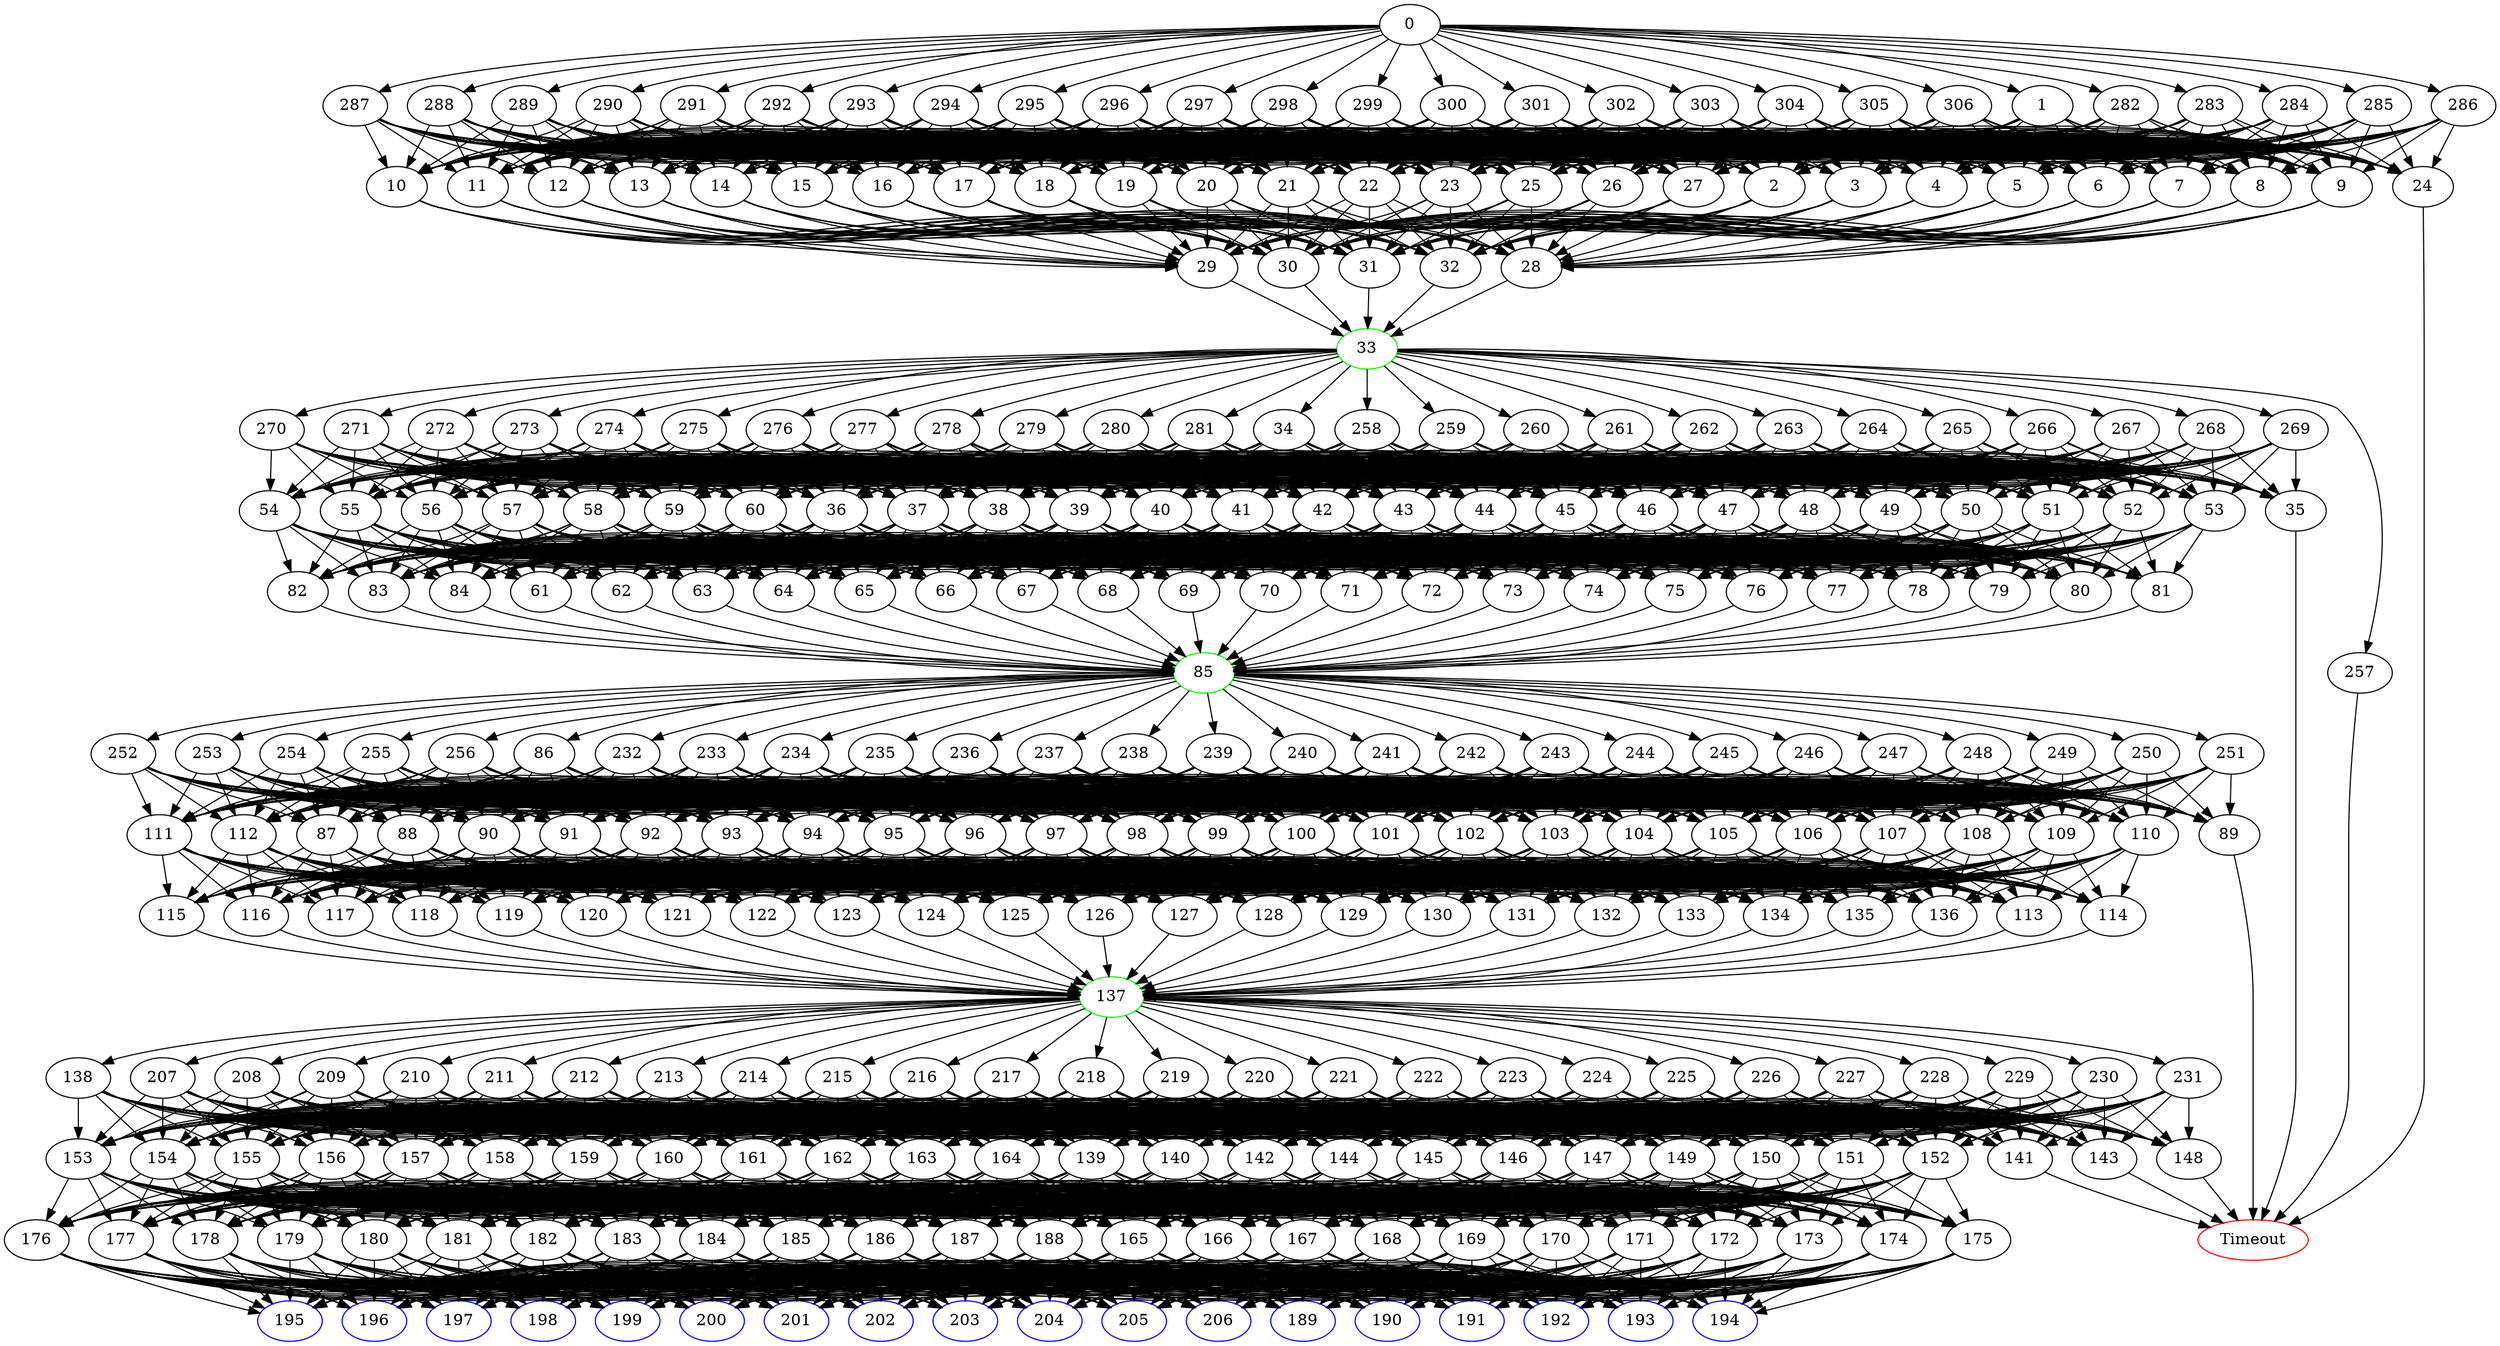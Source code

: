 digraph G {
	0 -> 1;
	0 -> 282;
	0 -> 283;
	0 -> 284;
	0 -> 285;
	0 -> 286;
	0 -> 287;
	0 -> 288;
	0 -> 289;
	0 -> 290;
	0 -> 291;
	0 -> 292;
	0 -> 293;
	0 -> 294;
	0 -> 295;
	0 -> 296;
	0 -> 297;
	0 -> 298;
	0 -> 299;
	0 -> 300;
	0 -> 301;
	0 -> 302;
	0 -> 303;
	0 -> 304;
	0 -> 305;
	0 -> 306;
	1 -> 2;
	1 -> 3;
	1 -> 4;
	1 -> 5;
	1 -> 6;
	1 -> 7;
	1 -> 8;
	1 -> 9;
	1 -> 10;
	1 -> 11;
	1 -> 12;
	1 -> 13;
	1 -> 14;
	1 -> 15;
	1 -> 16;
	1 -> 17;
	1 -> 18;
	1 -> 19;
	1 -> 20;
	1 -> 21;
	1 -> 22;
	1 -> 23;
	1 -> 24;
	1 -> 25;
	1 -> 26;
	1 -> 27;
	2 -> 28;
	2 -> 29;
	2 -> 30;
	2 -> 31;
	2 -> 32;
	3 -> 28;
	3 -> 29;
	3 -> 30;
	3 -> 31;
	3 -> 32;
	4 -> 28;
	4 -> 29;
	4 -> 30;
	4 -> 31;
	4 -> 32;
	5 -> 28;
	5 -> 29;
	5 -> 30;
	5 -> 31;
	5 -> 32;
	6 -> 28;
	6 -> 29;
	6 -> 30;
	6 -> 31;
	6 -> 32;
	7 -> 28;
	7 -> 29;
	7 -> 30;
	7 -> 31;
	7 -> 32;
	8 -> 28;
	8 -> 29;
	8 -> 30;
	8 -> 31;
	8 -> 32;
	9 -> 28;
	9 -> 29;
	9 -> 30;
	9 -> 31;
	9 -> 32;
	10 -> 28;
	10 -> 29;
	10 -> 30;
	10 -> 31;
	10 -> 32;
	11 -> 28;
	11 -> 29;
	11 -> 30;
	11 -> 31;
	11 -> 32;
	12 -> 28;
	12 -> 29;
	12 -> 30;
	12 -> 31;
	12 -> 32;
	13 -> 28;
	13 -> 29;
	13 -> 30;
	13 -> 31;
	13 -> 32;
	14 -> 28;
	14 -> 29;
	14 -> 30;
	14 -> 31;
	14 -> 32;
	15 -> 28;
	15 -> 29;
	15 -> 30;
	15 -> 31;
	15 -> 32;
	16 -> 28;
	16 -> 29;
	16 -> 30;
	16 -> 31;
	16 -> 32;
	17 -> 28;
	17 -> 29;
	17 -> 30;
	17 -> 31;
	17 -> 32;
	18 -> 28;
	18 -> 29;
	18 -> 30;
	18 -> 31;
	18 -> 32;
	19 -> 28;
	19 -> 29;
	19 -> 30;
	19 -> 31;
	19 -> 32;
	20 -> 28;
	20 -> 29;
	20 -> 30;
	20 -> 31;
	20 -> 32;
	21 -> 28;
	21 -> 29;
	21 -> 30;
	21 -> 31;
	21 -> 32;
	22 -> 28;
	22 -> 29;
	22 -> 30;
	22 -> 31;
	22 -> 32;
	23 -> 28;
	23 -> 29;
	23 -> 30;
	23 -> 31;
	23 -> 32;
	24 -> "Timeout";
Timeout [color=red];
	25 -> 28;
	25 -> 29;
	25 -> 30;
	25 -> 31;
	25 -> 32;
	26 -> 28;
	26 -> 29;
	26 -> 30;
	26 -> 31;
	26 -> 32;
	27 -> 28;
	27 -> 29;
	27 -> 30;
	27 -> 31;
	27 -> 32;
	28 -> "33";
33 [color=green];
	29 -> "33";
33 [color=green];
	30 -> "33";
33 [color=green];
	31 -> "33";
33 [color=green];
	32 -> "33";
33 [color=green];
	33 -> 34;
	33 -> 257;
	33 -> 258;
	33 -> 259;
	33 -> 260;
	33 -> 261;
	33 -> 262;
	33 -> 263;
	33 -> 264;
	33 -> 265;
	33 -> 266;
	33 -> 267;
	33 -> 268;
	33 -> 269;
	33 -> 270;
	33 -> 271;
	33 -> 272;
	33 -> 273;
	33 -> 274;
	33 -> 275;
	33 -> 276;
	33 -> 277;
	33 -> 278;
	33 -> 279;
	33 -> 280;
	33 -> 281;
	34 -> 35;
	34 -> 36;
	34 -> 37;
	34 -> 38;
	34 -> 39;
	34 -> 40;
	34 -> 41;
	34 -> 42;
	34 -> 43;
	34 -> 44;
	34 -> 45;
	34 -> 46;
	34 -> 47;
	34 -> 48;
	34 -> 49;
	34 -> 50;
	34 -> 51;
	34 -> 52;
	34 -> 53;
	34 -> 54;
	34 -> 55;
	34 -> 56;
	34 -> 57;
	34 -> 58;
	34 -> 59;
	34 -> 60;
	35 -> "Timeout";
Timeout [color=red];
	36 -> 61;
	36 -> 62;
	36 -> 63;
	36 -> 64;
	36 -> 65;
	36 -> 66;
	36 -> 67;
	36 -> 68;
	36 -> 69;
	36 -> 70;
	36 -> 71;
	36 -> 72;
	36 -> 73;
	36 -> 74;
	36 -> 75;
	36 -> 76;
	36 -> 77;
	36 -> 78;
	36 -> 79;
	36 -> 80;
	36 -> 81;
	36 -> 82;
	36 -> 83;
	36 -> 84;
	37 -> 61;
	37 -> 62;
	37 -> 63;
	37 -> 64;
	37 -> 65;
	37 -> 66;
	37 -> 67;
	37 -> 68;
	37 -> 69;
	37 -> 70;
	37 -> 71;
	37 -> 72;
	37 -> 73;
	37 -> 74;
	37 -> 75;
	37 -> 76;
	37 -> 77;
	37 -> 78;
	37 -> 79;
	37 -> 80;
	37 -> 81;
	37 -> 82;
	37 -> 83;
	37 -> 84;
	38 -> 61;
	38 -> 62;
	38 -> 63;
	38 -> 64;
	38 -> 65;
	38 -> 66;
	38 -> 67;
	38 -> 68;
	38 -> 69;
	38 -> 70;
	38 -> 71;
	38 -> 72;
	38 -> 73;
	38 -> 74;
	38 -> 75;
	38 -> 76;
	38 -> 77;
	38 -> 78;
	38 -> 79;
	38 -> 80;
	38 -> 81;
	38 -> 82;
	38 -> 83;
	38 -> 84;
	39 -> 61;
	39 -> 62;
	39 -> 63;
	39 -> 64;
	39 -> 65;
	39 -> 66;
	39 -> 67;
	39 -> 68;
	39 -> 69;
	39 -> 70;
	39 -> 71;
	39 -> 72;
	39 -> 73;
	39 -> 74;
	39 -> 75;
	39 -> 76;
	39 -> 77;
	39 -> 78;
	39 -> 79;
	39 -> 80;
	39 -> 81;
	39 -> 82;
	39 -> 83;
	39 -> 84;
	40 -> 61;
	40 -> 62;
	40 -> 63;
	40 -> 64;
	40 -> 65;
	40 -> 66;
	40 -> 67;
	40 -> 68;
	40 -> 69;
	40 -> 70;
	40 -> 71;
	40 -> 72;
	40 -> 73;
	40 -> 74;
	40 -> 75;
	40 -> 76;
	40 -> 77;
	40 -> 78;
	40 -> 79;
	40 -> 80;
	40 -> 81;
	40 -> 82;
	40 -> 83;
	40 -> 84;
	41 -> 61;
	41 -> 62;
	41 -> 63;
	41 -> 64;
	41 -> 65;
	41 -> 66;
	41 -> 67;
	41 -> 68;
	41 -> 69;
	41 -> 70;
	41 -> 71;
	41 -> 72;
	41 -> 73;
	41 -> 74;
	41 -> 75;
	41 -> 76;
	41 -> 77;
	41 -> 78;
	41 -> 79;
	41 -> 80;
	41 -> 81;
	41 -> 82;
	41 -> 83;
	41 -> 84;
	42 -> 61;
	42 -> 62;
	42 -> 63;
	42 -> 64;
	42 -> 65;
	42 -> 66;
	42 -> 67;
	42 -> 68;
	42 -> 69;
	42 -> 70;
	42 -> 71;
	42 -> 72;
	42 -> 73;
	42 -> 74;
	42 -> 75;
	42 -> 76;
	42 -> 77;
	42 -> 78;
	42 -> 79;
	42 -> 80;
	42 -> 81;
	42 -> 82;
	42 -> 83;
	42 -> 84;
	43 -> 61;
	43 -> 62;
	43 -> 63;
	43 -> 64;
	43 -> 65;
	43 -> 66;
	43 -> 67;
	43 -> 68;
	43 -> 69;
	43 -> 70;
	43 -> 71;
	43 -> 72;
	43 -> 73;
	43 -> 74;
	43 -> 75;
	43 -> 76;
	43 -> 77;
	43 -> 78;
	43 -> 79;
	43 -> 80;
	43 -> 81;
	43 -> 82;
	43 -> 83;
	43 -> 84;
	44 -> 61;
	44 -> 62;
	44 -> 63;
	44 -> 64;
	44 -> 65;
	44 -> 66;
	44 -> 67;
	44 -> 68;
	44 -> 69;
	44 -> 70;
	44 -> 71;
	44 -> 72;
	44 -> 73;
	44 -> 74;
	44 -> 75;
	44 -> 76;
	44 -> 77;
	44 -> 78;
	44 -> 79;
	44 -> 80;
	44 -> 81;
	44 -> 82;
	44 -> 83;
	44 -> 84;
	45 -> 61;
	45 -> 62;
	45 -> 63;
	45 -> 64;
	45 -> 65;
	45 -> 66;
	45 -> 67;
	45 -> 68;
	45 -> 69;
	45 -> 70;
	45 -> 71;
	45 -> 72;
	45 -> 73;
	45 -> 74;
	45 -> 75;
	45 -> 76;
	45 -> 77;
	45 -> 78;
	45 -> 79;
	45 -> 80;
	45 -> 81;
	45 -> 82;
	45 -> 83;
	45 -> 84;
	46 -> 61;
	46 -> 62;
	46 -> 63;
	46 -> 64;
	46 -> 65;
	46 -> 66;
	46 -> 67;
	46 -> 68;
	46 -> 69;
	46 -> 70;
	46 -> 71;
	46 -> 72;
	46 -> 73;
	46 -> 74;
	46 -> 75;
	46 -> 76;
	46 -> 77;
	46 -> 78;
	46 -> 79;
	46 -> 80;
	46 -> 81;
	46 -> 82;
	46 -> 83;
	46 -> 84;
	47 -> 61;
	47 -> 62;
	47 -> 63;
	47 -> 64;
	47 -> 65;
	47 -> 66;
	47 -> 67;
	47 -> 68;
	47 -> 69;
	47 -> 70;
	47 -> 71;
	47 -> 72;
	47 -> 73;
	47 -> 74;
	47 -> 75;
	47 -> 76;
	47 -> 77;
	47 -> 78;
	47 -> 79;
	47 -> 80;
	47 -> 81;
	47 -> 82;
	47 -> 83;
	47 -> 84;
	48 -> 61;
	48 -> 62;
	48 -> 63;
	48 -> 64;
	48 -> 65;
	48 -> 66;
	48 -> 67;
	48 -> 68;
	48 -> 69;
	48 -> 70;
	48 -> 71;
	48 -> 72;
	48 -> 73;
	48 -> 74;
	48 -> 75;
	48 -> 76;
	48 -> 77;
	48 -> 78;
	48 -> 79;
	48 -> 80;
	48 -> 81;
	48 -> 82;
	48 -> 83;
	48 -> 84;
	49 -> 61;
	49 -> 62;
	49 -> 63;
	49 -> 64;
	49 -> 65;
	49 -> 66;
	49 -> 67;
	49 -> 68;
	49 -> 69;
	49 -> 70;
	49 -> 71;
	49 -> 72;
	49 -> 73;
	49 -> 74;
	49 -> 75;
	49 -> 76;
	49 -> 77;
	49 -> 78;
	49 -> 79;
	49 -> 80;
	49 -> 81;
	49 -> 82;
	49 -> 83;
	49 -> 84;
	50 -> 61;
	50 -> 62;
	50 -> 63;
	50 -> 64;
	50 -> 65;
	50 -> 66;
	50 -> 67;
	50 -> 68;
	50 -> 69;
	50 -> 70;
	50 -> 71;
	50 -> 72;
	50 -> 73;
	50 -> 74;
	50 -> 75;
	50 -> 76;
	50 -> 77;
	50 -> 78;
	50 -> 79;
	50 -> 80;
	50 -> 81;
	50 -> 82;
	50 -> 83;
	50 -> 84;
	51 -> 61;
	51 -> 62;
	51 -> 63;
	51 -> 64;
	51 -> 65;
	51 -> 66;
	51 -> 67;
	51 -> 68;
	51 -> 69;
	51 -> 70;
	51 -> 71;
	51 -> 72;
	51 -> 73;
	51 -> 74;
	51 -> 75;
	51 -> 76;
	51 -> 77;
	51 -> 78;
	51 -> 79;
	51 -> 80;
	51 -> 81;
	51 -> 82;
	51 -> 83;
	51 -> 84;
	52 -> 61;
	52 -> 62;
	52 -> 63;
	52 -> 64;
	52 -> 65;
	52 -> 66;
	52 -> 67;
	52 -> 68;
	52 -> 69;
	52 -> 70;
	52 -> 71;
	52 -> 72;
	52 -> 73;
	52 -> 74;
	52 -> 75;
	52 -> 76;
	52 -> 77;
	52 -> 78;
	52 -> 79;
	52 -> 80;
	52 -> 81;
	52 -> 82;
	52 -> 83;
	52 -> 84;
	53 -> 61;
	53 -> 62;
	53 -> 63;
	53 -> 64;
	53 -> 65;
	53 -> 66;
	53 -> 67;
	53 -> 68;
	53 -> 69;
	53 -> 70;
	53 -> 71;
	53 -> 72;
	53 -> 73;
	53 -> 74;
	53 -> 75;
	53 -> 76;
	53 -> 77;
	53 -> 78;
	53 -> 79;
	53 -> 80;
	53 -> 81;
	53 -> 82;
	53 -> 83;
	53 -> 84;
	54 -> 61;
	54 -> 62;
	54 -> 63;
	54 -> 64;
	54 -> 65;
	54 -> 66;
	54 -> 67;
	54 -> 68;
	54 -> 69;
	54 -> 70;
	54 -> 71;
	54 -> 72;
	54 -> 73;
	54 -> 74;
	54 -> 75;
	54 -> 76;
	54 -> 77;
	54 -> 78;
	54 -> 79;
	54 -> 80;
	54 -> 81;
	54 -> 82;
	54 -> 83;
	54 -> 84;
	55 -> 61;
	55 -> 62;
	55 -> 63;
	55 -> 64;
	55 -> 65;
	55 -> 66;
	55 -> 67;
	55 -> 68;
	55 -> 69;
	55 -> 70;
	55 -> 71;
	55 -> 72;
	55 -> 73;
	55 -> 74;
	55 -> 75;
	55 -> 76;
	55 -> 77;
	55 -> 78;
	55 -> 79;
	55 -> 80;
	55 -> 81;
	55 -> 82;
	55 -> 83;
	55 -> 84;
	56 -> 61;
	56 -> 62;
	56 -> 63;
	56 -> 64;
	56 -> 65;
	56 -> 66;
	56 -> 67;
	56 -> 68;
	56 -> 69;
	56 -> 70;
	56 -> 71;
	56 -> 72;
	56 -> 73;
	56 -> 74;
	56 -> 75;
	56 -> 76;
	56 -> 77;
	56 -> 78;
	56 -> 79;
	56 -> 80;
	56 -> 81;
	56 -> 82;
	56 -> 83;
	56 -> 84;
	57 -> 61;
	57 -> 62;
	57 -> 63;
	57 -> 64;
	57 -> 65;
	57 -> 66;
	57 -> 67;
	57 -> 68;
	57 -> 69;
	57 -> 70;
	57 -> 71;
	57 -> 72;
	57 -> 73;
	57 -> 74;
	57 -> 75;
	57 -> 76;
	57 -> 77;
	57 -> 78;
	57 -> 79;
	57 -> 80;
	57 -> 81;
	57 -> 82;
	57 -> 83;
	57 -> 84;
	58 -> 61;
	58 -> 62;
	58 -> 63;
	58 -> 64;
	58 -> 65;
	58 -> 66;
	58 -> 67;
	58 -> 68;
	58 -> 69;
	58 -> 70;
	58 -> 71;
	58 -> 72;
	58 -> 73;
	58 -> 74;
	58 -> 75;
	58 -> 76;
	58 -> 77;
	58 -> 78;
	58 -> 79;
	58 -> 80;
	58 -> 81;
	58 -> 82;
	58 -> 83;
	58 -> 84;
	59 -> 61;
	59 -> 62;
	59 -> 63;
	59 -> 64;
	59 -> 65;
	59 -> 66;
	59 -> 67;
	59 -> 68;
	59 -> 69;
	59 -> 70;
	59 -> 71;
	59 -> 72;
	59 -> 73;
	59 -> 74;
	59 -> 75;
	59 -> 76;
	59 -> 77;
	59 -> 78;
	59 -> 79;
	59 -> 80;
	59 -> 81;
	59 -> 82;
	59 -> 83;
	59 -> 84;
	60 -> 61;
	60 -> 62;
	60 -> 63;
	60 -> 64;
	60 -> 65;
	60 -> 66;
	60 -> 67;
	60 -> 68;
	60 -> 69;
	60 -> 70;
	60 -> 71;
	60 -> 72;
	60 -> 73;
	60 -> 74;
	60 -> 75;
	60 -> 76;
	60 -> 77;
	60 -> 78;
	60 -> 79;
	60 -> 80;
	60 -> 81;
	60 -> 82;
	60 -> 83;
	60 -> 84;
	61 -> "85";
85 [color=green];
	62 -> "85";
85 [color=green];
	63 -> "85";
85 [color=green];
	64 -> "85";
85 [color=green];
	65 -> "85";
85 [color=green];
	66 -> "85";
85 [color=green];
	67 -> "85";
85 [color=green];
	68 -> "85";
85 [color=green];
	69 -> "85";
85 [color=green];
	70 -> "85";
85 [color=green];
	71 -> "85";
85 [color=green];
	72 -> "85";
85 [color=green];
	73 -> "85";
85 [color=green];
	74 -> "85";
85 [color=green];
	75 -> "85";
85 [color=green];
	76 -> "85";
85 [color=green];
	77 -> "85";
85 [color=green];
	78 -> "85";
85 [color=green];
	79 -> "85";
85 [color=green];
	80 -> "85";
85 [color=green];
	81 -> "85";
85 [color=green];
	82 -> "85";
85 [color=green];
	83 -> "85";
85 [color=green];
	84 -> "85";
85 [color=green];
	85 -> 86;
	85 -> 232;
	85 -> 233;
	85 -> 234;
	85 -> 235;
	85 -> 236;
	85 -> 237;
	85 -> 238;
	85 -> 239;
	85 -> 240;
	85 -> 241;
	85 -> 242;
	85 -> 243;
	85 -> 244;
	85 -> 245;
	85 -> 246;
	85 -> 247;
	85 -> 248;
	85 -> 249;
	85 -> 250;
	85 -> 251;
	85 -> 252;
	85 -> 253;
	85 -> 254;
	85 -> 255;
	85 -> 256;
	86 -> 87;
	86 -> 88;
	86 -> 89;
	86 -> 90;
	86 -> 91;
	86 -> 92;
	86 -> 93;
	86 -> 94;
	86 -> 95;
	86 -> 96;
	86 -> 97;
	86 -> 98;
	86 -> 99;
	86 -> 100;
	86 -> 101;
	86 -> 102;
	86 -> 103;
	86 -> 104;
	86 -> 105;
	86 -> 106;
	86 -> 107;
	86 -> 108;
	86 -> 109;
	86 -> 110;
	86 -> 111;
	86 -> 112;
	87 -> 113;
	87 -> 114;
	87 -> 115;
	87 -> 116;
	87 -> 117;
	87 -> 118;
	87 -> 119;
	87 -> 120;
	87 -> 121;
	87 -> 122;
	87 -> 123;
	87 -> 124;
	87 -> 125;
	87 -> 126;
	87 -> 127;
	87 -> 128;
	87 -> 129;
	87 -> 130;
	87 -> 131;
	87 -> 132;
	87 -> 133;
	87 -> 134;
	87 -> 135;
	87 -> 136;
	88 -> 113;
	88 -> 114;
	88 -> 115;
	88 -> 116;
	88 -> 117;
	88 -> 118;
	88 -> 119;
	88 -> 120;
	88 -> 121;
	88 -> 122;
	88 -> 123;
	88 -> 124;
	88 -> 125;
	88 -> 126;
	88 -> 127;
	88 -> 128;
	88 -> 129;
	88 -> 130;
	88 -> 131;
	88 -> 132;
	88 -> 133;
	88 -> 134;
	88 -> 135;
	88 -> 136;
	89 -> "Timeout";
Timeout [color=red];
	90 -> 113;
	90 -> 114;
	90 -> 115;
	90 -> 116;
	90 -> 117;
	90 -> 118;
	90 -> 119;
	90 -> 120;
	90 -> 121;
	90 -> 122;
	90 -> 123;
	90 -> 124;
	90 -> 125;
	90 -> 126;
	90 -> 127;
	90 -> 128;
	90 -> 129;
	90 -> 130;
	90 -> 131;
	90 -> 132;
	90 -> 133;
	90 -> 134;
	90 -> 135;
	90 -> 136;
	91 -> 113;
	91 -> 114;
	91 -> 115;
	91 -> 116;
	91 -> 117;
	91 -> 118;
	91 -> 119;
	91 -> 120;
	91 -> 121;
	91 -> 122;
	91 -> 123;
	91 -> 124;
	91 -> 125;
	91 -> 126;
	91 -> 127;
	91 -> 128;
	91 -> 129;
	91 -> 130;
	91 -> 131;
	91 -> 132;
	91 -> 133;
	91 -> 134;
	91 -> 135;
	91 -> 136;
	92 -> 113;
	92 -> 114;
	92 -> 115;
	92 -> 116;
	92 -> 117;
	92 -> 118;
	92 -> 119;
	92 -> 120;
	92 -> 121;
	92 -> 122;
	92 -> 123;
	92 -> 124;
	92 -> 125;
	92 -> 126;
	92 -> 127;
	92 -> 128;
	92 -> 129;
	92 -> 130;
	92 -> 131;
	92 -> 132;
	92 -> 133;
	92 -> 134;
	92 -> 135;
	92 -> 136;
	93 -> 113;
	93 -> 114;
	93 -> 115;
	93 -> 116;
	93 -> 117;
	93 -> 118;
	93 -> 119;
	93 -> 120;
	93 -> 121;
	93 -> 122;
	93 -> 123;
	93 -> 124;
	93 -> 125;
	93 -> 126;
	93 -> 127;
	93 -> 128;
	93 -> 129;
	93 -> 130;
	93 -> 131;
	93 -> 132;
	93 -> 133;
	93 -> 134;
	93 -> 135;
	93 -> 136;
	94 -> 113;
	94 -> 114;
	94 -> 115;
	94 -> 116;
	94 -> 117;
	94 -> 118;
	94 -> 119;
	94 -> 120;
	94 -> 121;
	94 -> 122;
	94 -> 123;
	94 -> 124;
	94 -> 125;
	94 -> 126;
	94 -> 127;
	94 -> 128;
	94 -> 129;
	94 -> 130;
	94 -> 131;
	94 -> 132;
	94 -> 133;
	94 -> 134;
	94 -> 135;
	94 -> 136;
	95 -> 113;
	95 -> 114;
	95 -> 115;
	95 -> 116;
	95 -> 117;
	95 -> 118;
	95 -> 119;
	95 -> 120;
	95 -> 121;
	95 -> 122;
	95 -> 123;
	95 -> 124;
	95 -> 125;
	95 -> 126;
	95 -> 127;
	95 -> 128;
	95 -> 129;
	95 -> 130;
	95 -> 131;
	95 -> 132;
	95 -> 133;
	95 -> 134;
	95 -> 135;
	95 -> 136;
	96 -> 113;
	96 -> 114;
	96 -> 115;
	96 -> 116;
	96 -> 117;
	96 -> 118;
	96 -> 119;
	96 -> 120;
	96 -> 121;
	96 -> 122;
	96 -> 123;
	96 -> 124;
	96 -> 125;
	96 -> 126;
	96 -> 127;
	96 -> 128;
	96 -> 129;
	96 -> 130;
	96 -> 131;
	96 -> 132;
	96 -> 133;
	96 -> 134;
	96 -> 135;
	96 -> 136;
	97 -> 113;
	97 -> 114;
	97 -> 115;
	97 -> 116;
	97 -> 117;
	97 -> 118;
	97 -> 119;
	97 -> 120;
	97 -> 121;
	97 -> 122;
	97 -> 123;
	97 -> 124;
	97 -> 125;
	97 -> 126;
	97 -> 127;
	97 -> 128;
	97 -> 129;
	97 -> 130;
	97 -> 131;
	97 -> 132;
	97 -> 133;
	97 -> 134;
	97 -> 135;
	97 -> 136;
	98 -> 113;
	98 -> 114;
	98 -> 115;
	98 -> 116;
	98 -> 117;
	98 -> 118;
	98 -> 119;
	98 -> 120;
	98 -> 121;
	98 -> 122;
	98 -> 123;
	98 -> 124;
	98 -> 125;
	98 -> 126;
	98 -> 127;
	98 -> 128;
	98 -> 129;
	98 -> 130;
	98 -> 131;
	98 -> 132;
	98 -> 133;
	98 -> 134;
	98 -> 135;
	98 -> 136;
	99 -> 113;
	99 -> 114;
	99 -> 115;
	99 -> 116;
	99 -> 117;
	99 -> 118;
	99 -> 119;
	99 -> 120;
	99 -> 121;
	99 -> 122;
	99 -> 123;
	99 -> 124;
	99 -> 125;
	99 -> 126;
	99 -> 127;
	99 -> 128;
	99 -> 129;
	99 -> 130;
	99 -> 131;
	99 -> 132;
	99 -> 133;
	99 -> 134;
	99 -> 135;
	99 -> 136;
	100 -> 113;
	100 -> 114;
	100 -> 115;
	100 -> 116;
	100 -> 117;
	100 -> 118;
	100 -> 119;
	100 -> 120;
	100 -> 121;
	100 -> 122;
	100 -> 123;
	100 -> 124;
	100 -> 125;
	100 -> 126;
	100 -> 127;
	100 -> 128;
	100 -> 129;
	100 -> 130;
	100 -> 131;
	100 -> 132;
	100 -> 133;
	100 -> 134;
	100 -> 135;
	100 -> 136;
	101 -> 113;
	101 -> 114;
	101 -> 115;
	101 -> 116;
	101 -> 117;
	101 -> 118;
	101 -> 119;
	101 -> 120;
	101 -> 121;
	101 -> 122;
	101 -> 123;
	101 -> 124;
	101 -> 125;
	101 -> 126;
	101 -> 127;
	101 -> 128;
	101 -> 129;
	101 -> 130;
	101 -> 131;
	101 -> 132;
	101 -> 133;
	101 -> 134;
	101 -> 135;
	101 -> 136;
	102 -> 113;
	102 -> 114;
	102 -> 115;
	102 -> 116;
	102 -> 117;
	102 -> 118;
	102 -> 119;
	102 -> 120;
	102 -> 121;
	102 -> 122;
	102 -> 123;
	102 -> 124;
	102 -> 125;
	102 -> 126;
	102 -> 127;
	102 -> 128;
	102 -> 129;
	102 -> 130;
	102 -> 131;
	102 -> 132;
	102 -> 133;
	102 -> 134;
	102 -> 135;
	102 -> 136;
	103 -> 113;
	103 -> 114;
	103 -> 115;
	103 -> 116;
	103 -> 117;
	103 -> 118;
	103 -> 119;
	103 -> 120;
	103 -> 121;
	103 -> 122;
	103 -> 123;
	103 -> 124;
	103 -> 125;
	103 -> 126;
	103 -> 127;
	103 -> 128;
	103 -> 129;
	103 -> 130;
	103 -> 131;
	103 -> 132;
	103 -> 133;
	103 -> 134;
	103 -> 135;
	103 -> 136;
	104 -> 113;
	104 -> 114;
	104 -> 115;
	104 -> 116;
	104 -> 117;
	104 -> 118;
	104 -> 119;
	104 -> 120;
	104 -> 121;
	104 -> 122;
	104 -> 123;
	104 -> 124;
	104 -> 125;
	104 -> 126;
	104 -> 127;
	104 -> 128;
	104 -> 129;
	104 -> 130;
	104 -> 131;
	104 -> 132;
	104 -> 133;
	104 -> 134;
	104 -> 135;
	104 -> 136;
	105 -> 113;
	105 -> 114;
	105 -> 115;
	105 -> 116;
	105 -> 117;
	105 -> 118;
	105 -> 119;
	105 -> 120;
	105 -> 121;
	105 -> 122;
	105 -> 123;
	105 -> 124;
	105 -> 125;
	105 -> 126;
	105 -> 127;
	105 -> 128;
	105 -> 129;
	105 -> 130;
	105 -> 131;
	105 -> 132;
	105 -> 133;
	105 -> 134;
	105 -> 135;
	105 -> 136;
	106 -> 113;
	106 -> 114;
	106 -> 115;
	106 -> 116;
	106 -> 117;
	106 -> 118;
	106 -> 119;
	106 -> 120;
	106 -> 121;
	106 -> 122;
	106 -> 123;
	106 -> 124;
	106 -> 125;
	106 -> 126;
	106 -> 127;
	106 -> 128;
	106 -> 129;
	106 -> 130;
	106 -> 131;
	106 -> 132;
	106 -> 133;
	106 -> 134;
	106 -> 135;
	106 -> 136;
	107 -> 113;
	107 -> 114;
	107 -> 115;
	107 -> 116;
	107 -> 117;
	107 -> 118;
	107 -> 119;
	107 -> 120;
	107 -> 121;
	107 -> 122;
	107 -> 123;
	107 -> 124;
	107 -> 125;
	107 -> 126;
	107 -> 127;
	107 -> 128;
	107 -> 129;
	107 -> 130;
	107 -> 131;
	107 -> 132;
	107 -> 133;
	107 -> 134;
	107 -> 135;
	107 -> 136;
	108 -> 113;
	108 -> 114;
	108 -> 115;
	108 -> 116;
	108 -> 117;
	108 -> 118;
	108 -> 119;
	108 -> 120;
	108 -> 121;
	108 -> 122;
	108 -> 123;
	108 -> 124;
	108 -> 125;
	108 -> 126;
	108 -> 127;
	108 -> 128;
	108 -> 129;
	108 -> 130;
	108 -> 131;
	108 -> 132;
	108 -> 133;
	108 -> 134;
	108 -> 135;
	108 -> 136;
	109 -> 113;
	109 -> 114;
	109 -> 115;
	109 -> 116;
	109 -> 117;
	109 -> 118;
	109 -> 119;
	109 -> 120;
	109 -> 121;
	109 -> 122;
	109 -> 123;
	109 -> 124;
	109 -> 125;
	109 -> 126;
	109 -> 127;
	109 -> 128;
	109 -> 129;
	109 -> 130;
	109 -> 131;
	109 -> 132;
	109 -> 133;
	109 -> 134;
	109 -> 135;
	109 -> 136;
	110 -> 113;
	110 -> 114;
	110 -> 115;
	110 -> 116;
	110 -> 117;
	110 -> 118;
	110 -> 119;
	110 -> 120;
	110 -> 121;
	110 -> 122;
	110 -> 123;
	110 -> 124;
	110 -> 125;
	110 -> 126;
	110 -> 127;
	110 -> 128;
	110 -> 129;
	110 -> 130;
	110 -> 131;
	110 -> 132;
	110 -> 133;
	110 -> 134;
	110 -> 135;
	110 -> 136;
	111 -> 113;
	111 -> 114;
	111 -> 115;
	111 -> 116;
	111 -> 117;
	111 -> 118;
	111 -> 119;
	111 -> 120;
	111 -> 121;
	111 -> 122;
	111 -> 123;
	111 -> 124;
	111 -> 125;
	111 -> 126;
	111 -> 127;
	111 -> 128;
	111 -> 129;
	111 -> 130;
	111 -> 131;
	111 -> 132;
	111 -> 133;
	111 -> 134;
	111 -> 135;
	111 -> 136;
	112 -> 113;
	112 -> 114;
	112 -> 115;
	112 -> 116;
	112 -> 117;
	112 -> 118;
	112 -> 119;
	112 -> 120;
	112 -> 121;
	112 -> 122;
	112 -> 123;
	112 -> 124;
	112 -> 125;
	112 -> 126;
	112 -> 127;
	112 -> 128;
	112 -> 129;
	112 -> 130;
	112 -> 131;
	112 -> 132;
	112 -> 133;
	112 -> 134;
	112 -> 135;
	112 -> 136;
	113 -> "137";
137 [color=green];
	114 -> "137";
137 [color=green];
	115 -> "137";
137 [color=green];
	116 -> "137";
137 [color=green];
	117 -> "137";
137 [color=green];
	118 -> "137";
137 [color=green];
	119 -> "137";
137 [color=green];
	120 -> "137";
137 [color=green];
	121 -> "137";
137 [color=green];
	122 -> "137";
137 [color=green];
	123 -> "137";
137 [color=green];
	124 -> "137";
137 [color=green];
	125 -> "137";
137 [color=green];
	126 -> "137";
137 [color=green];
	127 -> "137";
137 [color=green];
	128 -> "137";
137 [color=green];
	129 -> "137";
137 [color=green];
	130 -> "137";
137 [color=green];
	131 -> "137";
137 [color=green];
	132 -> "137";
137 [color=green];
	133 -> "137";
137 [color=green];
	134 -> "137";
137 [color=green];
	135 -> "137";
137 [color=green];
	136 -> "137";
137 [color=green];
	137 -> 138;
	137 -> 207;
	137 -> 208;
	137 -> 209;
	137 -> 210;
	137 -> 211;
	137 -> 212;
	137 -> 213;
	137 -> 214;
	137 -> 215;
	137 -> 216;
	137 -> 217;
	137 -> 218;
	137 -> 219;
	137 -> 220;
	137 -> 221;
	137 -> 222;
	137 -> 223;
	137 -> 224;
	137 -> 225;
	137 -> 226;
	137 -> 227;
	137 -> 228;
	137 -> 229;
	137 -> 230;
	137 -> 231;
	138 -> 139;
	138 -> 140;
	138 -> 141;
	138 -> 142;
	138 -> 143;
	138 -> 144;
	138 -> 145;
	138 -> 146;
	138 -> 147;
	138 -> 148;
	138 -> 149;
	138 -> 150;
	138 -> 151;
	138 -> 152;
	138 -> 153;
	138 -> 154;
	138 -> 155;
	138 -> 156;
	138 -> 157;
	138 -> 158;
	138 -> 159;
	138 -> 160;
	138 -> 161;
	138 -> 162;
	138 -> 163;
	138 -> 164;
	139 -> 165;
	139 -> 166;
	139 -> 167;
	139 -> 168;
	139 -> 169;
	139 -> 170;
	139 -> 171;
	139 -> 172;
	139 -> 173;
	139 -> 174;
	139 -> 175;
	139 -> 176;
	139 -> 177;
	139 -> 178;
	139 -> 179;
	139 -> 180;
	139 -> 181;
	139 -> 182;
	139 -> 183;
	139 -> 184;
	139 -> 185;
	139 -> 186;
	139 -> 187;
	139 -> 188;
	140 -> 165;
	140 -> 166;
	140 -> 167;
	140 -> 168;
	140 -> 169;
	140 -> 170;
	140 -> 171;
	140 -> 172;
	140 -> 173;
	140 -> 174;
	140 -> 175;
	140 -> 176;
	140 -> 177;
	140 -> 178;
	140 -> 179;
	140 -> 180;
	140 -> 181;
	140 -> 182;
	140 -> 183;
	140 -> 184;
	140 -> 185;
	140 -> 186;
	140 -> 187;
	140 -> 188;
	141 -> "Timeout";
Timeout [color=red];
	142 -> 165;
	142 -> 166;
	142 -> 167;
	142 -> 168;
	142 -> 169;
	142 -> 170;
	142 -> 171;
	142 -> 172;
	142 -> 173;
	142 -> 174;
	142 -> 175;
	142 -> 176;
	142 -> 177;
	142 -> 178;
	142 -> 179;
	142 -> 180;
	142 -> 181;
	142 -> 182;
	142 -> 183;
	142 -> 184;
	142 -> 185;
	142 -> 186;
	142 -> 187;
	142 -> 188;
	143 -> "Timeout";
Timeout [color=red];
	144 -> 165;
	144 -> 166;
	144 -> 167;
	144 -> 168;
	144 -> 169;
	144 -> 170;
	144 -> 171;
	144 -> 172;
	144 -> 173;
	144 -> 174;
	144 -> 175;
	144 -> 176;
	144 -> 177;
	144 -> 178;
	144 -> 179;
	144 -> 180;
	144 -> 181;
	144 -> 182;
	144 -> 183;
	144 -> 184;
	144 -> 185;
	144 -> 186;
	144 -> 187;
	144 -> 188;
	145 -> 165;
	145 -> 166;
	145 -> 167;
	145 -> 168;
	145 -> 169;
	145 -> 170;
	145 -> 171;
	145 -> 172;
	145 -> 173;
	145 -> 174;
	145 -> 175;
	145 -> 176;
	145 -> 177;
	145 -> 178;
	145 -> 179;
	145 -> 180;
	145 -> 181;
	145 -> 182;
	145 -> 183;
	145 -> 184;
	145 -> 185;
	145 -> 186;
	145 -> 187;
	145 -> 188;
	146 -> 165;
	146 -> 166;
	146 -> 167;
	146 -> 168;
	146 -> 169;
	146 -> 170;
	146 -> 171;
	146 -> 172;
	146 -> 173;
	146 -> 174;
	146 -> 175;
	146 -> 176;
	146 -> 177;
	146 -> 178;
	146 -> 179;
	146 -> 180;
	146 -> 181;
	146 -> 182;
	146 -> 183;
	146 -> 184;
	146 -> 185;
	146 -> 186;
	146 -> 187;
	146 -> 188;
	147 -> 165;
	147 -> 166;
	147 -> 167;
	147 -> 168;
	147 -> 169;
	147 -> 170;
	147 -> 171;
	147 -> 172;
	147 -> 173;
	147 -> 174;
	147 -> 175;
	147 -> 176;
	147 -> 177;
	147 -> 178;
	147 -> 179;
	147 -> 180;
	147 -> 181;
	147 -> 182;
	147 -> 183;
	147 -> 184;
	147 -> 185;
	147 -> 186;
	147 -> 187;
	147 -> 188;
	148 -> "Timeout";
Timeout [color=red];
	149 -> 165;
	149 -> 166;
	149 -> 167;
	149 -> 168;
	149 -> 169;
	149 -> 170;
	149 -> 171;
	149 -> 172;
	149 -> 173;
	149 -> 174;
	149 -> 175;
	149 -> 176;
	149 -> 177;
	149 -> 178;
	149 -> 179;
	149 -> 180;
	149 -> 181;
	149 -> 182;
	149 -> 183;
	149 -> 184;
	149 -> 185;
	149 -> 186;
	149 -> 187;
	149 -> 188;
	150 -> 165;
	150 -> 166;
	150 -> 167;
	150 -> 168;
	150 -> 169;
	150 -> 170;
	150 -> 171;
	150 -> 172;
	150 -> 173;
	150 -> 174;
	150 -> 175;
	150 -> 176;
	150 -> 177;
	150 -> 178;
	150 -> 179;
	150 -> 180;
	150 -> 181;
	150 -> 182;
	150 -> 183;
	150 -> 184;
	150 -> 185;
	150 -> 186;
	150 -> 187;
	150 -> 188;
	151 -> 165;
	151 -> 166;
	151 -> 167;
	151 -> 168;
	151 -> 169;
	151 -> 170;
	151 -> 171;
	151 -> 172;
	151 -> 173;
	151 -> 174;
	151 -> 175;
	151 -> 176;
	151 -> 177;
	151 -> 178;
	151 -> 179;
	151 -> 180;
	151 -> 181;
	151 -> 182;
	151 -> 183;
	151 -> 184;
	151 -> 185;
	151 -> 186;
	151 -> 187;
	151 -> 188;
	152 -> 165;
	152 -> 166;
	152 -> 167;
	152 -> 168;
	152 -> 169;
	152 -> 170;
	152 -> 171;
	152 -> 172;
	152 -> 173;
	152 -> 174;
	152 -> 175;
	152 -> 176;
	152 -> 177;
	152 -> 178;
	152 -> 179;
	152 -> 180;
	152 -> 181;
	152 -> 182;
	152 -> 183;
	152 -> 184;
	152 -> 185;
	152 -> 186;
	152 -> 187;
	152 -> 188;
	153 -> 165;
	153 -> 166;
	153 -> 167;
	153 -> 168;
	153 -> 169;
	153 -> 170;
	153 -> 171;
	153 -> 172;
	153 -> 173;
	153 -> 174;
	153 -> 175;
	153 -> 176;
	153 -> 177;
	153 -> 178;
	153 -> 179;
	153 -> 180;
	153 -> 181;
	153 -> 182;
	153 -> 183;
	153 -> 184;
	153 -> 185;
	153 -> 186;
	153 -> 187;
	153 -> 188;
	154 -> 165;
	154 -> 166;
	154 -> 167;
	154 -> 168;
	154 -> 169;
	154 -> 170;
	154 -> 171;
	154 -> 172;
	154 -> 173;
	154 -> 174;
	154 -> 175;
	154 -> 176;
	154 -> 177;
	154 -> 178;
	154 -> 179;
	154 -> 180;
	154 -> 181;
	154 -> 182;
	154 -> 183;
	154 -> 184;
	154 -> 185;
	154 -> 186;
	154 -> 187;
	154 -> 188;
	155 -> 165;
	155 -> 166;
	155 -> 167;
	155 -> 168;
	155 -> 169;
	155 -> 170;
	155 -> 171;
	155 -> 172;
	155 -> 173;
	155 -> 174;
	155 -> 175;
	155 -> 176;
	155 -> 177;
	155 -> 178;
	155 -> 179;
	155 -> 180;
	155 -> 181;
	155 -> 182;
	155 -> 183;
	155 -> 184;
	155 -> 185;
	155 -> 186;
	155 -> 187;
	155 -> 188;
	156 -> 165;
	156 -> 166;
	156 -> 167;
	156 -> 168;
	156 -> 169;
	156 -> 170;
	156 -> 171;
	156 -> 172;
	156 -> 173;
	156 -> 174;
	156 -> 175;
	156 -> 176;
	156 -> 177;
	156 -> 178;
	156 -> 179;
	156 -> 180;
	156 -> 181;
	156 -> 182;
	156 -> 183;
	156 -> 184;
	156 -> 185;
	156 -> 186;
	156 -> 187;
	156 -> 188;
	157 -> 165;
	157 -> 166;
	157 -> 167;
	157 -> 168;
	157 -> 169;
	157 -> 170;
	157 -> 171;
	157 -> 172;
	157 -> 173;
	157 -> 174;
	157 -> 175;
	157 -> 176;
	157 -> 177;
	157 -> 178;
	157 -> 179;
	157 -> 180;
	157 -> 181;
	157 -> 182;
	157 -> 183;
	157 -> 184;
	157 -> 185;
	157 -> 186;
	157 -> 187;
	157 -> 188;
	158 -> 165;
	158 -> 166;
	158 -> 167;
	158 -> 168;
	158 -> 169;
	158 -> 170;
	158 -> 171;
	158 -> 172;
	158 -> 173;
	158 -> 174;
	158 -> 175;
	158 -> 176;
	158 -> 177;
	158 -> 178;
	158 -> 179;
	158 -> 180;
	158 -> 181;
	158 -> 182;
	158 -> 183;
	158 -> 184;
	158 -> 185;
	158 -> 186;
	158 -> 187;
	158 -> 188;
	159 -> 165;
	159 -> 166;
	159 -> 167;
	159 -> 168;
	159 -> 169;
	159 -> 170;
	159 -> 171;
	159 -> 172;
	159 -> 173;
	159 -> 174;
	159 -> 175;
	159 -> 176;
	159 -> 177;
	159 -> 178;
	159 -> 179;
	159 -> 180;
	159 -> 181;
	159 -> 182;
	159 -> 183;
	159 -> 184;
	159 -> 185;
	159 -> 186;
	159 -> 187;
	159 -> 188;
	160 -> 165;
	160 -> 166;
	160 -> 167;
	160 -> 168;
	160 -> 169;
	160 -> 170;
	160 -> 171;
	160 -> 172;
	160 -> 173;
	160 -> 174;
	160 -> 175;
	160 -> 176;
	160 -> 177;
	160 -> 178;
	160 -> 179;
	160 -> 180;
	160 -> 181;
	160 -> 182;
	160 -> 183;
	160 -> 184;
	160 -> 185;
	160 -> 186;
	160 -> 187;
	160 -> 188;
	161 -> 165;
	161 -> 166;
	161 -> 167;
	161 -> 168;
	161 -> 169;
	161 -> 170;
	161 -> 171;
	161 -> 172;
	161 -> 173;
	161 -> 174;
	161 -> 175;
	161 -> 176;
	161 -> 177;
	161 -> 178;
	161 -> 179;
	161 -> 180;
	161 -> 181;
	161 -> 182;
	161 -> 183;
	161 -> 184;
	161 -> 185;
	161 -> 186;
	161 -> 187;
	161 -> 188;
	162 -> 165;
	162 -> 166;
	162 -> 167;
	162 -> 168;
	162 -> 169;
	162 -> 170;
	162 -> 171;
	162 -> 172;
	162 -> 173;
	162 -> 174;
	162 -> 175;
	162 -> 176;
	162 -> 177;
	162 -> 178;
	162 -> 179;
	162 -> 180;
	162 -> 181;
	162 -> 182;
	162 -> 183;
	162 -> 184;
	162 -> 185;
	162 -> 186;
	162 -> 187;
	162 -> 188;
	163 -> 165;
	163 -> 166;
	163 -> 167;
	163 -> 168;
	163 -> 169;
	163 -> 170;
	163 -> 171;
	163 -> 172;
	163 -> 173;
	163 -> 174;
	163 -> 175;
	163 -> 176;
	163 -> 177;
	163 -> 178;
	163 -> 179;
	163 -> 180;
	163 -> 181;
	163 -> 182;
	163 -> 183;
	163 -> 184;
	163 -> 185;
	163 -> 186;
	163 -> 187;
	163 -> 188;
	164 -> 165;
	164 -> 166;
	164 -> 167;
	164 -> 168;
	164 -> 169;
	164 -> 170;
	164 -> 171;
	164 -> 172;
	164 -> 173;
	164 -> 174;
	164 -> 175;
	164 -> 176;
	164 -> 177;
	164 -> 178;
	164 -> 179;
	164 -> 180;
	164 -> 181;
	164 -> 182;
	164 -> 183;
	164 -> 184;
	164 -> 185;
	164 -> 186;
	164 -> 187;
	164 -> 188;
	165 -> "189";
189 [color=blue];
	165 -> "190";
190 [color=blue];
	165 -> "191";
191 [color=blue];
	165 -> "192";
192 [color=blue];
	165 -> "193";
193 [color=blue];
	165 -> "194";
194 [color=blue];
	165 -> "195";
195 [color=blue];
	165 -> "196";
196 [color=blue];
	165 -> "197";
197 [color=blue];
	165 -> "198";
198 [color=blue];
	165 -> "199";
199 [color=blue];
	165 -> "200";
200 [color=blue];
	165 -> "201";
201 [color=blue];
	165 -> "202";
202 [color=blue];
	165 -> "203";
203 [color=blue];
	165 -> "204";
204 [color=blue];
	165 -> "205";
205 [color=blue];
	165 -> "206";
206 [color=blue];
	166 -> "189";
189 [color=blue];
	166 -> "190";
190 [color=blue];
	166 -> "191";
191 [color=blue];
	166 -> "192";
192 [color=blue];
	166 -> "193";
193 [color=blue];
	166 -> "194";
194 [color=blue];
	166 -> "195";
195 [color=blue];
	166 -> "196";
196 [color=blue];
	166 -> "197";
197 [color=blue];
	166 -> "198";
198 [color=blue];
	166 -> "199";
199 [color=blue];
	166 -> "200";
200 [color=blue];
	166 -> "201";
201 [color=blue];
	166 -> "202";
202 [color=blue];
	166 -> "203";
203 [color=blue];
	166 -> "204";
204 [color=blue];
	166 -> "205";
205 [color=blue];
	166 -> "206";
206 [color=blue];
	167 -> "189";
189 [color=blue];
	167 -> "190";
190 [color=blue];
	167 -> "191";
191 [color=blue];
	167 -> "192";
192 [color=blue];
	167 -> "193";
193 [color=blue];
	167 -> "194";
194 [color=blue];
	167 -> "195";
195 [color=blue];
	167 -> "196";
196 [color=blue];
	167 -> "197";
197 [color=blue];
	167 -> "198";
198 [color=blue];
	167 -> "199";
199 [color=blue];
	167 -> "200";
200 [color=blue];
	167 -> "201";
201 [color=blue];
	167 -> "202";
202 [color=blue];
	167 -> "203";
203 [color=blue];
	167 -> "204";
204 [color=blue];
	167 -> "205";
205 [color=blue];
	167 -> "206";
206 [color=blue];
	168 -> "189";
189 [color=blue];
	168 -> "190";
190 [color=blue];
	168 -> "191";
191 [color=blue];
	168 -> "192";
192 [color=blue];
	168 -> "193";
193 [color=blue];
	168 -> "194";
194 [color=blue];
	168 -> "195";
195 [color=blue];
	168 -> "196";
196 [color=blue];
	168 -> "197";
197 [color=blue];
	168 -> "198";
198 [color=blue];
	168 -> "199";
199 [color=blue];
	168 -> "200";
200 [color=blue];
	168 -> "201";
201 [color=blue];
	168 -> "202";
202 [color=blue];
	168 -> "203";
203 [color=blue];
	168 -> "204";
204 [color=blue];
	168 -> "205";
205 [color=blue];
	168 -> "206";
206 [color=blue];
	169 -> "189";
189 [color=blue];
	169 -> "190";
190 [color=blue];
	169 -> "191";
191 [color=blue];
	169 -> "192";
192 [color=blue];
	169 -> "193";
193 [color=blue];
	169 -> "194";
194 [color=blue];
	169 -> "195";
195 [color=blue];
	169 -> "196";
196 [color=blue];
	169 -> "197";
197 [color=blue];
	169 -> "198";
198 [color=blue];
	169 -> "199";
199 [color=blue];
	169 -> "200";
200 [color=blue];
	169 -> "201";
201 [color=blue];
	169 -> "202";
202 [color=blue];
	169 -> "203";
203 [color=blue];
	169 -> "204";
204 [color=blue];
	169 -> "205";
205 [color=blue];
	169 -> "206";
206 [color=blue];
	170 -> "189";
189 [color=blue];
	170 -> "190";
190 [color=blue];
	170 -> "191";
191 [color=blue];
	170 -> "192";
192 [color=blue];
	170 -> "193";
193 [color=blue];
	170 -> "194";
194 [color=blue];
	170 -> "195";
195 [color=blue];
	170 -> "196";
196 [color=blue];
	170 -> "197";
197 [color=blue];
	170 -> "198";
198 [color=blue];
	170 -> "199";
199 [color=blue];
	170 -> "200";
200 [color=blue];
	170 -> "201";
201 [color=blue];
	170 -> "202";
202 [color=blue];
	170 -> "203";
203 [color=blue];
	170 -> "204";
204 [color=blue];
	170 -> "205";
205 [color=blue];
	170 -> "206";
206 [color=blue];
	171 -> "189";
189 [color=blue];
	171 -> "190";
190 [color=blue];
	171 -> "191";
191 [color=blue];
	171 -> "192";
192 [color=blue];
	171 -> "193";
193 [color=blue];
	171 -> "194";
194 [color=blue];
	171 -> "195";
195 [color=blue];
	171 -> "196";
196 [color=blue];
	171 -> "197";
197 [color=blue];
	171 -> "198";
198 [color=blue];
	171 -> "199";
199 [color=blue];
	171 -> "200";
200 [color=blue];
	171 -> "201";
201 [color=blue];
	171 -> "202";
202 [color=blue];
	171 -> "203";
203 [color=blue];
	171 -> "204";
204 [color=blue];
	171 -> "205";
205 [color=blue];
	171 -> "206";
206 [color=blue];
	172 -> "189";
189 [color=blue];
	172 -> "190";
190 [color=blue];
	172 -> "191";
191 [color=blue];
	172 -> "192";
192 [color=blue];
	172 -> "193";
193 [color=blue];
	172 -> "194";
194 [color=blue];
	172 -> "195";
195 [color=blue];
	172 -> "196";
196 [color=blue];
	172 -> "197";
197 [color=blue];
	172 -> "198";
198 [color=blue];
	172 -> "199";
199 [color=blue];
	172 -> "200";
200 [color=blue];
	172 -> "201";
201 [color=blue];
	172 -> "202";
202 [color=blue];
	172 -> "203";
203 [color=blue];
	172 -> "204";
204 [color=blue];
	172 -> "205";
205 [color=blue];
	172 -> "206";
206 [color=blue];
	173 -> "189";
189 [color=blue];
	173 -> "190";
190 [color=blue];
	173 -> "191";
191 [color=blue];
	173 -> "192";
192 [color=blue];
	173 -> "193";
193 [color=blue];
	173 -> "194";
194 [color=blue];
	173 -> "195";
195 [color=blue];
	173 -> "196";
196 [color=blue];
	173 -> "197";
197 [color=blue];
	173 -> "198";
198 [color=blue];
	173 -> "199";
199 [color=blue];
	173 -> "200";
200 [color=blue];
	173 -> "201";
201 [color=blue];
	173 -> "202";
202 [color=blue];
	173 -> "203";
203 [color=blue];
	173 -> "204";
204 [color=blue];
	173 -> "205";
205 [color=blue];
	173 -> "206";
206 [color=blue];
	174 -> "189";
189 [color=blue];
	174 -> "190";
190 [color=blue];
	174 -> "191";
191 [color=blue];
	174 -> "192";
192 [color=blue];
	174 -> "193";
193 [color=blue];
	174 -> "194";
194 [color=blue];
	174 -> "195";
195 [color=blue];
	174 -> "196";
196 [color=blue];
	174 -> "197";
197 [color=blue];
	174 -> "198";
198 [color=blue];
	174 -> "199";
199 [color=blue];
	174 -> "200";
200 [color=blue];
	174 -> "201";
201 [color=blue];
	174 -> "202";
202 [color=blue];
	174 -> "203";
203 [color=blue];
	174 -> "204";
204 [color=blue];
	174 -> "205";
205 [color=blue];
	174 -> "206";
206 [color=blue];
	175 -> "189";
189 [color=blue];
	175 -> "190";
190 [color=blue];
	175 -> "191";
191 [color=blue];
	175 -> "192";
192 [color=blue];
	175 -> "193";
193 [color=blue];
	175 -> "194";
194 [color=blue];
	175 -> "195";
195 [color=blue];
	175 -> "196";
196 [color=blue];
	175 -> "197";
197 [color=blue];
	175 -> "198";
198 [color=blue];
	175 -> "199";
199 [color=blue];
	175 -> "200";
200 [color=blue];
	175 -> "201";
201 [color=blue];
	175 -> "202";
202 [color=blue];
	175 -> "203";
203 [color=blue];
	175 -> "204";
204 [color=blue];
	175 -> "205";
205 [color=blue];
	175 -> "206";
206 [color=blue];
	176 -> "189";
189 [color=blue];
	176 -> "190";
190 [color=blue];
	176 -> "191";
191 [color=blue];
	176 -> "192";
192 [color=blue];
	176 -> "193";
193 [color=blue];
	176 -> "194";
194 [color=blue];
	176 -> "195";
195 [color=blue];
	176 -> "196";
196 [color=blue];
	176 -> "197";
197 [color=blue];
	176 -> "198";
198 [color=blue];
	176 -> "199";
199 [color=blue];
	176 -> "200";
200 [color=blue];
	176 -> "201";
201 [color=blue];
	176 -> "202";
202 [color=blue];
	176 -> "203";
203 [color=blue];
	176 -> "204";
204 [color=blue];
	176 -> "205";
205 [color=blue];
	176 -> "206";
206 [color=blue];
	177 -> "189";
189 [color=blue];
	177 -> "190";
190 [color=blue];
	177 -> "191";
191 [color=blue];
	177 -> "192";
192 [color=blue];
	177 -> "193";
193 [color=blue];
	177 -> "194";
194 [color=blue];
	177 -> "195";
195 [color=blue];
	177 -> "196";
196 [color=blue];
	177 -> "197";
197 [color=blue];
	177 -> "198";
198 [color=blue];
	177 -> "199";
199 [color=blue];
	177 -> "200";
200 [color=blue];
	177 -> "201";
201 [color=blue];
	177 -> "202";
202 [color=blue];
	177 -> "203";
203 [color=blue];
	177 -> "204";
204 [color=blue];
	177 -> "205";
205 [color=blue];
	177 -> "206";
206 [color=blue];
	178 -> "189";
189 [color=blue];
	178 -> "190";
190 [color=blue];
	178 -> "191";
191 [color=blue];
	178 -> "192";
192 [color=blue];
	178 -> "193";
193 [color=blue];
	178 -> "194";
194 [color=blue];
	178 -> "195";
195 [color=blue];
	178 -> "196";
196 [color=blue];
	178 -> "197";
197 [color=blue];
	178 -> "198";
198 [color=blue];
	178 -> "199";
199 [color=blue];
	178 -> "200";
200 [color=blue];
	178 -> "201";
201 [color=blue];
	178 -> "202";
202 [color=blue];
	178 -> "203";
203 [color=blue];
	178 -> "204";
204 [color=blue];
	178 -> "205";
205 [color=blue];
	178 -> "206";
206 [color=blue];
	179 -> "189";
189 [color=blue];
	179 -> "190";
190 [color=blue];
	179 -> "191";
191 [color=blue];
	179 -> "192";
192 [color=blue];
	179 -> "193";
193 [color=blue];
	179 -> "194";
194 [color=blue];
	179 -> "195";
195 [color=blue];
	179 -> "196";
196 [color=blue];
	179 -> "197";
197 [color=blue];
	179 -> "198";
198 [color=blue];
	179 -> "199";
199 [color=blue];
	179 -> "200";
200 [color=blue];
	179 -> "201";
201 [color=blue];
	179 -> "202";
202 [color=blue];
	179 -> "203";
203 [color=blue];
	179 -> "204";
204 [color=blue];
	179 -> "205";
205 [color=blue];
	179 -> "206";
206 [color=blue];
	180 -> "189";
189 [color=blue];
	180 -> "190";
190 [color=blue];
	180 -> "191";
191 [color=blue];
	180 -> "192";
192 [color=blue];
	180 -> "193";
193 [color=blue];
	180 -> "194";
194 [color=blue];
	180 -> "195";
195 [color=blue];
	180 -> "196";
196 [color=blue];
	180 -> "197";
197 [color=blue];
	180 -> "198";
198 [color=blue];
	180 -> "199";
199 [color=blue];
	180 -> "200";
200 [color=blue];
	180 -> "201";
201 [color=blue];
	180 -> "202";
202 [color=blue];
	180 -> "203";
203 [color=blue];
	180 -> "204";
204 [color=blue];
	180 -> "205";
205 [color=blue];
	180 -> "206";
206 [color=blue];
	181 -> "189";
189 [color=blue];
	181 -> "190";
190 [color=blue];
	181 -> "191";
191 [color=blue];
	181 -> "192";
192 [color=blue];
	181 -> "193";
193 [color=blue];
	181 -> "194";
194 [color=blue];
	181 -> "195";
195 [color=blue];
	181 -> "196";
196 [color=blue];
	181 -> "197";
197 [color=blue];
	181 -> "198";
198 [color=blue];
	181 -> "199";
199 [color=blue];
	181 -> "200";
200 [color=blue];
	181 -> "201";
201 [color=blue];
	181 -> "202";
202 [color=blue];
	181 -> "203";
203 [color=blue];
	181 -> "204";
204 [color=blue];
	181 -> "205";
205 [color=blue];
	181 -> "206";
206 [color=blue];
	182 -> "189";
189 [color=blue];
	182 -> "190";
190 [color=blue];
	182 -> "191";
191 [color=blue];
	182 -> "192";
192 [color=blue];
	182 -> "193";
193 [color=blue];
	182 -> "194";
194 [color=blue];
	182 -> "195";
195 [color=blue];
	182 -> "196";
196 [color=blue];
	182 -> "197";
197 [color=blue];
	182 -> "198";
198 [color=blue];
	182 -> "199";
199 [color=blue];
	182 -> "200";
200 [color=blue];
	182 -> "201";
201 [color=blue];
	182 -> "202";
202 [color=blue];
	182 -> "203";
203 [color=blue];
	182 -> "204";
204 [color=blue];
	182 -> "205";
205 [color=blue];
	182 -> "206";
206 [color=blue];
	183 -> "189";
189 [color=blue];
	183 -> "190";
190 [color=blue];
	183 -> "191";
191 [color=blue];
	183 -> "192";
192 [color=blue];
	183 -> "193";
193 [color=blue];
	183 -> "194";
194 [color=blue];
	183 -> "195";
195 [color=blue];
	183 -> "196";
196 [color=blue];
	183 -> "197";
197 [color=blue];
	183 -> "198";
198 [color=blue];
	183 -> "199";
199 [color=blue];
	183 -> "200";
200 [color=blue];
	183 -> "201";
201 [color=blue];
	183 -> "202";
202 [color=blue];
	183 -> "203";
203 [color=blue];
	183 -> "204";
204 [color=blue];
	183 -> "205";
205 [color=blue];
	183 -> "206";
206 [color=blue];
	184 -> "189";
189 [color=blue];
	184 -> "190";
190 [color=blue];
	184 -> "191";
191 [color=blue];
	184 -> "192";
192 [color=blue];
	184 -> "193";
193 [color=blue];
	184 -> "194";
194 [color=blue];
	184 -> "195";
195 [color=blue];
	184 -> "196";
196 [color=blue];
	184 -> "197";
197 [color=blue];
	184 -> "198";
198 [color=blue];
	184 -> "199";
199 [color=blue];
	184 -> "200";
200 [color=blue];
	184 -> "201";
201 [color=blue];
	184 -> "202";
202 [color=blue];
	184 -> "203";
203 [color=blue];
	184 -> "204";
204 [color=blue];
	184 -> "205";
205 [color=blue];
	184 -> "206";
206 [color=blue];
	185 -> "189";
189 [color=blue];
	185 -> "190";
190 [color=blue];
	185 -> "191";
191 [color=blue];
	185 -> "192";
192 [color=blue];
	185 -> "193";
193 [color=blue];
	185 -> "194";
194 [color=blue];
	185 -> "195";
195 [color=blue];
	185 -> "196";
196 [color=blue];
	185 -> "197";
197 [color=blue];
	185 -> "198";
198 [color=blue];
	185 -> "199";
199 [color=blue];
	185 -> "200";
200 [color=blue];
	185 -> "201";
201 [color=blue];
	185 -> "202";
202 [color=blue];
	185 -> "203";
203 [color=blue];
	185 -> "204";
204 [color=blue];
	185 -> "205";
205 [color=blue];
	185 -> "206";
206 [color=blue];
	186 -> "189";
189 [color=blue];
	186 -> "190";
190 [color=blue];
	186 -> "191";
191 [color=blue];
	186 -> "192";
192 [color=blue];
	186 -> "193";
193 [color=blue];
	186 -> "194";
194 [color=blue];
	186 -> "195";
195 [color=blue];
	186 -> "196";
196 [color=blue];
	186 -> "197";
197 [color=blue];
	186 -> "198";
198 [color=blue];
	186 -> "199";
199 [color=blue];
	186 -> "200";
200 [color=blue];
	186 -> "201";
201 [color=blue];
	186 -> "202";
202 [color=blue];
	186 -> "203";
203 [color=blue];
	186 -> "204";
204 [color=blue];
	186 -> "205";
205 [color=blue];
	186 -> "206";
206 [color=blue];
	187 -> "189";
189 [color=blue];
	187 -> "190";
190 [color=blue];
	187 -> "191";
191 [color=blue];
	187 -> "192";
192 [color=blue];
	187 -> "193";
193 [color=blue];
	187 -> "194";
194 [color=blue];
	187 -> "195";
195 [color=blue];
	187 -> "196";
196 [color=blue];
	187 -> "197";
197 [color=blue];
	187 -> "198";
198 [color=blue];
	187 -> "199";
199 [color=blue];
	187 -> "200";
200 [color=blue];
	187 -> "201";
201 [color=blue];
	187 -> "202";
202 [color=blue];
	187 -> "203";
203 [color=blue];
	187 -> "204";
204 [color=blue];
	187 -> "205";
205 [color=blue];
	187 -> "206";
206 [color=blue];
	188 -> "189";
189 [color=blue];
	188 -> "190";
190 [color=blue];
	188 -> "191";
191 [color=blue];
	188 -> "192";
192 [color=blue];
	188 -> "193";
193 [color=blue];
	188 -> "194";
194 [color=blue];
	188 -> "195";
195 [color=blue];
	188 -> "196";
196 [color=blue];
	188 -> "197";
197 [color=blue];
	188 -> "198";
198 [color=blue];
	188 -> "199";
199 [color=blue];
	188 -> "200";
200 [color=blue];
	188 -> "201";
201 [color=blue];
	188 -> "202";
202 [color=blue];
	188 -> "203";
203 [color=blue];
	188 -> "204";
204 [color=blue];
	188 -> "205";
205 [color=blue];
	188 -> "206";
206 [color=blue];
	207 -> 139;
	207 -> 140;
	207 -> 141;
	207 -> 142;
	207 -> 143;
	207 -> 144;
	207 -> 145;
	207 -> 146;
	207 -> 147;
	207 -> 148;
	207 -> 149;
	207 -> 150;
	207 -> 151;
	207 -> 152;
	207 -> 153;
	207 -> 154;
	207 -> 155;
	207 -> 156;
	207 -> 157;
	207 -> 158;
	207 -> 159;
	207 -> 160;
	207 -> 161;
	207 -> 162;
	207 -> 163;
	207 -> 164;
	208 -> 139;
	208 -> 140;
	208 -> 141;
	208 -> 142;
	208 -> 143;
	208 -> 144;
	208 -> 145;
	208 -> 146;
	208 -> 147;
	208 -> 148;
	208 -> 149;
	208 -> 150;
	208 -> 151;
	208 -> 152;
	208 -> 153;
	208 -> 154;
	208 -> 155;
	208 -> 156;
	208 -> 157;
	208 -> 158;
	208 -> 159;
	208 -> 160;
	208 -> 161;
	208 -> 162;
	208 -> 163;
	208 -> 164;
	209 -> 139;
	209 -> 140;
	209 -> 141;
	209 -> 142;
	209 -> 143;
	209 -> 144;
	209 -> 145;
	209 -> 146;
	209 -> 147;
	209 -> 148;
	209 -> 149;
	209 -> 150;
	209 -> 151;
	209 -> 152;
	209 -> 153;
	209 -> 154;
	209 -> 155;
	209 -> 156;
	209 -> 157;
	209 -> 158;
	209 -> 159;
	209 -> 160;
	209 -> 161;
	209 -> 162;
	209 -> 163;
	209 -> 164;
	210 -> 139;
	210 -> 140;
	210 -> 141;
	210 -> 142;
	210 -> 143;
	210 -> 144;
	210 -> 145;
	210 -> 146;
	210 -> 147;
	210 -> 148;
	210 -> 149;
	210 -> 150;
	210 -> 151;
	210 -> 152;
	210 -> 153;
	210 -> 154;
	210 -> 155;
	210 -> 156;
	210 -> 157;
	210 -> 158;
	210 -> 159;
	210 -> 160;
	210 -> 161;
	210 -> 162;
	210 -> 163;
	210 -> 164;
	211 -> 139;
	211 -> 140;
	211 -> 141;
	211 -> 142;
	211 -> 143;
	211 -> 144;
	211 -> 145;
	211 -> 146;
	211 -> 147;
	211 -> 148;
	211 -> 149;
	211 -> 150;
	211 -> 151;
	211 -> 152;
	211 -> 153;
	211 -> 154;
	211 -> 155;
	211 -> 156;
	211 -> 157;
	211 -> 158;
	211 -> 159;
	211 -> 160;
	211 -> 161;
	211 -> 162;
	211 -> 163;
	211 -> 164;
	212 -> 139;
	212 -> 140;
	212 -> 141;
	212 -> 142;
	212 -> 143;
	212 -> 144;
	212 -> 145;
	212 -> 146;
	212 -> 147;
	212 -> 148;
	212 -> 149;
	212 -> 150;
	212 -> 151;
	212 -> 152;
	212 -> 153;
	212 -> 154;
	212 -> 155;
	212 -> 156;
	212 -> 157;
	212 -> 158;
	212 -> 159;
	212 -> 160;
	212 -> 161;
	212 -> 162;
	212 -> 163;
	212 -> 164;
	213 -> 139;
	213 -> 140;
	213 -> 141;
	213 -> 142;
	213 -> 143;
	213 -> 144;
	213 -> 145;
	213 -> 146;
	213 -> 147;
	213 -> 148;
	213 -> 149;
	213 -> 150;
	213 -> 151;
	213 -> 152;
	213 -> 153;
	213 -> 154;
	213 -> 155;
	213 -> 156;
	213 -> 157;
	213 -> 158;
	213 -> 159;
	213 -> 160;
	213 -> 161;
	213 -> 162;
	213 -> 163;
	213 -> 164;
	214 -> 139;
	214 -> 140;
	214 -> 141;
	214 -> 142;
	214 -> 143;
	214 -> 144;
	214 -> 145;
	214 -> 146;
	214 -> 147;
	214 -> 148;
	214 -> 149;
	214 -> 150;
	214 -> 151;
	214 -> 152;
	214 -> 153;
	214 -> 154;
	214 -> 155;
	214 -> 156;
	214 -> 157;
	214 -> 158;
	214 -> 159;
	214 -> 160;
	214 -> 161;
	214 -> 162;
	214 -> 163;
	214 -> 164;
	215 -> 139;
	215 -> 140;
	215 -> 141;
	215 -> 142;
	215 -> 143;
	215 -> 144;
	215 -> 145;
	215 -> 146;
	215 -> 147;
	215 -> 148;
	215 -> 149;
	215 -> 150;
	215 -> 151;
	215 -> 152;
	215 -> 153;
	215 -> 154;
	215 -> 155;
	215 -> 156;
	215 -> 157;
	215 -> 158;
	215 -> 159;
	215 -> 160;
	215 -> 161;
	215 -> 162;
	215 -> 163;
	215 -> 164;
	216 -> 139;
	216 -> 140;
	216 -> 141;
	216 -> 142;
	216 -> 143;
	216 -> 144;
	216 -> 145;
	216 -> 146;
	216 -> 147;
	216 -> 148;
	216 -> 149;
	216 -> 150;
	216 -> 151;
	216 -> 152;
	216 -> 153;
	216 -> 154;
	216 -> 155;
	216 -> 156;
	216 -> 157;
	216 -> 158;
	216 -> 159;
	216 -> 160;
	216 -> 161;
	216 -> 162;
	216 -> 163;
	216 -> 164;
	217 -> 139;
	217 -> 140;
	217 -> 141;
	217 -> 142;
	217 -> 143;
	217 -> 144;
	217 -> 145;
	217 -> 146;
	217 -> 147;
	217 -> 148;
	217 -> 149;
	217 -> 150;
	217 -> 151;
	217 -> 152;
	217 -> 153;
	217 -> 154;
	217 -> 155;
	217 -> 156;
	217 -> 157;
	217 -> 158;
	217 -> 159;
	217 -> 160;
	217 -> 161;
	217 -> 162;
	217 -> 163;
	217 -> 164;
	218 -> 139;
	218 -> 140;
	218 -> 141;
	218 -> 142;
	218 -> 143;
	218 -> 144;
	218 -> 145;
	218 -> 146;
	218 -> 147;
	218 -> 148;
	218 -> 149;
	218 -> 150;
	218 -> 151;
	218 -> 152;
	218 -> 153;
	218 -> 154;
	218 -> 155;
	218 -> 156;
	218 -> 157;
	218 -> 158;
	218 -> 159;
	218 -> 160;
	218 -> 161;
	218 -> 162;
	218 -> 163;
	218 -> 164;
	219 -> 139;
	219 -> 140;
	219 -> 141;
	219 -> 142;
	219 -> 143;
	219 -> 144;
	219 -> 145;
	219 -> 146;
	219 -> 147;
	219 -> 148;
	219 -> 149;
	219 -> 150;
	219 -> 151;
	219 -> 152;
	219 -> 153;
	219 -> 154;
	219 -> 155;
	219 -> 156;
	219 -> 157;
	219 -> 158;
	219 -> 159;
	219 -> 160;
	219 -> 161;
	219 -> 162;
	219 -> 163;
	219 -> 164;
	220 -> 139;
	220 -> 140;
	220 -> 141;
	220 -> 142;
	220 -> 143;
	220 -> 144;
	220 -> 145;
	220 -> 146;
	220 -> 147;
	220 -> 148;
	220 -> 149;
	220 -> 150;
	220 -> 151;
	220 -> 152;
	220 -> 153;
	220 -> 154;
	220 -> 155;
	220 -> 156;
	220 -> 157;
	220 -> 158;
	220 -> 159;
	220 -> 160;
	220 -> 161;
	220 -> 162;
	220 -> 163;
	220 -> 164;
	221 -> 139;
	221 -> 140;
	221 -> 141;
	221 -> 142;
	221 -> 143;
	221 -> 144;
	221 -> 145;
	221 -> 146;
	221 -> 147;
	221 -> 148;
	221 -> 149;
	221 -> 150;
	221 -> 151;
	221 -> 152;
	221 -> 153;
	221 -> 154;
	221 -> 155;
	221 -> 156;
	221 -> 157;
	221 -> 158;
	221 -> 159;
	221 -> 160;
	221 -> 161;
	221 -> 162;
	221 -> 163;
	221 -> 164;
	222 -> 139;
	222 -> 140;
	222 -> 141;
	222 -> 142;
	222 -> 143;
	222 -> 144;
	222 -> 145;
	222 -> 146;
	222 -> 147;
	222 -> 148;
	222 -> 149;
	222 -> 150;
	222 -> 151;
	222 -> 152;
	222 -> 153;
	222 -> 154;
	222 -> 155;
	222 -> 156;
	222 -> 157;
	222 -> 158;
	222 -> 159;
	222 -> 160;
	222 -> 161;
	222 -> 162;
	222 -> 163;
	222 -> 164;
	223 -> 139;
	223 -> 140;
	223 -> 141;
	223 -> 142;
	223 -> 143;
	223 -> 144;
	223 -> 145;
	223 -> 146;
	223 -> 147;
	223 -> 148;
	223 -> 149;
	223 -> 150;
	223 -> 151;
	223 -> 152;
	223 -> 153;
	223 -> 154;
	223 -> 155;
	223 -> 156;
	223 -> 157;
	223 -> 158;
	223 -> 159;
	223 -> 160;
	223 -> 161;
	223 -> 162;
	223 -> 163;
	223 -> 164;
	224 -> 139;
	224 -> 140;
	224 -> 141;
	224 -> 142;
	224 -> 143;
	224 -> 144;
	224 -> 145;
	224 -> 146;
	224 -> 147;
	224 -> 148;
	224 -> 149;
	224 -> 150;
	224 -> 151;
	224 -> 152;
	224 -> 153;
	224 -> 154;
	224 -> 155;
	224 -> 156;
	224 -> 157;
	224 -> 158;
	224 -> 159;
	224 -> 160;
	224 -> 161;
	224 -> 162;
	224 -> 163;
	224 -> 164;
	225 -> 139;
	225 -> 140;
	225 -> 141;
	225 -> 142;
	225 -> 143;
	225 -> 144;
	225 -> 145;
	225 -> 146;
	225 -> 147;
	225 -> 148;
	225 -> 149;
	225 -> 150;
	225 -> 151;
	225 -> 152;
	225 -> 153;
	225 -> 154;
	225 -> 155;
	225 -> 156;
	225 -> 157;
	225 -> 158;
	225 -> 159;
	225 -> 160;
	225 -> 161;
	225 -> 162;
	225 -> 163;
	225 -> 164;
	226 -> 139;
	226 -> 140;
	226 -> 141;
	226 -> 142;
	226 -> 143;
	226 -> 144;
	226 -> 145;
	226 -> 146;
	226 -> 147;
	226 -> 148;
	226 -> 149;
	226 -> 150;
	226 -> 151;
	226 -> 152;
	226 -> 153;
	226 -> 154;
	226 -> 155;
	226 -> 156;
	226 -> 157;
	226 -> 158;
	226 -> 159;
	226 -> 160;
	226 -> 161;
	226 -> 162;
	226 -> 163;
	226 -> 164;
	227 -> 139;
	227 -> 140;
	227 -> 141;
	227 -> 142;
	227 -> 143;
	227 -> 144;
	227 -> 145;
	227 -> 146;
	227 -> 147;
	227 -> 148;
	227 -> 149;
	227 -> 150;
	227 -> 151;
	227 -> 152;
	227 -> 153;
	227 -> 154;
	227 -> 155;
	227 -> 156;
	227 -> 157;
	227 -> 158;
	227 -> 159;
	227 -> 160;
	227 -> 161;
	227 -> 162;
	227 -> 163;
	227 -> 164;
	228 -> 139;
	228 -> 140;
	228 -> 141;
	228 -> 142;
	228 -> 143;
	228 -> 144;
	228 -> 145;
	228 -> 146;
	228 -> 147;
	228 -> 148;
	228 -> 149;
	228 -> 150;
	228 -> 151;
	228 -> 152;
	228 -> 153;
	228 -> 154;
	228 -> 155;
	228 -> 156;
	228 -> 157;
	228 -> 158;
	228 -> 159;
	228 -> 160;
	228 -> 161;
	228 -> 162;
	228 -> 163;
	228 -> 164;
	229 -> 139;
	229 -> 140;
	229 -> 141;
	229 -> 142;
	229 -> 143;
	229 -> 144;
	229 -> 145;
	229 -> 146;
	229 -> 147;
	229 -> 148;
	229 -> 149;
	229 -> 150;
	229 -> 151;
	229 -> 152;
	229 -> 153;
	229 -> 154;
	229 -> 155;
	229 -> 156;
	229 -> 157;
	229 -> 158;
	229 -> 159;
	229 -> 160;
	229 -> 161;
	229 -> 162;
	229 -> 163;
	229 -> 164;
	230 -> 139;
	230 -> 140;
	230 -> 141;
	230 -> 142;
	230 -> 143;
	230 -> 144;
	230 -> 145;
	230 -> 146;
	230 -> 147;
	230 -> 148;
	230 -> 149;
	230 -> 150;
	230 -> 151;
	230 -> 152;
	230 -> 153;
	230 -> 154;
	230 -> 155;
	230 -> 156;
	230 -> 157;
	230 -> 158;
	230 -> 159;
	230 -> 160;
	230 -> 161;
	230 -> 162;
	230 -> 163;
	230 -> 164;
	231 -> 139;
	231 -> 140;
	231 -> 141;
	231 -> 142;
	231 -> 143;
	231 -> 144;
	231 -> 145;
	231 -> 146;
	231 -> 147;
	231 -> 148;
	231 -> 149;
	231 -> 150;
	231 -> 151;
	231 -> 152;
	231 -> 153;
	231 -> 154;
	231 -> 155;
	231 -> 156;
	231 -> 157;
	231 -> 158;
	231 -> 159;
	231 -> 160;
	231 -> 161;
	231 -> 162;
	231 -> 163;
	231 -> 164;
	232 -> 87;
	232 -> 88;
	232 -> 89;
	232 -> 90;
	232 -> 91;
	232 -> 92;
	232 -> 93;
	232 -> 94;
	232 -> 95;
	232 -> 96;
	232 -> 97;
	232 -> 98;
	232 -> 99;
	232 -> 100;
	232 -> 101;
	232 -> 102;
	232 -> 103;
	232 -> 104;
	232 -> 105;
	232 -> 106;
	232 -> 107;
	232 -> 108;
	232 -> 109;
	232 -> 110;
	232 -> 111;
	232 -> 112;
	233 -> 87;
	233 -> 88;
	233 -> 89;
	233 -> 90;
	233 -> 91;
	233 -> 92;
	233 -> 93;
	233 -> 94;
	233 -> 95;
	233 -> 96;
	233 -> 97;
	233 -> 98;
	233 -> 99;
	233 -> 100;
	233 -> 101;
	233 -> 102;
	233 -> 103;
	233 -> 104;
	233 -> 105;
	233 -> 106;
	233 -> 107;
	233 -> 108;
	233 -> 109;
	233 -> 110;
	233 -> 111;
	233 -> 112;
	234 -> 87;
	234 -> 88;
	234 -> 89;
	234 -> 90;
	234 -> 91;
	234 -> 92;
	234 -> 93;
	234 -> 94;
	234 -> 95;
	234 -> 96;
	234 -> 97;
	234 -> 98;
	234 -> 99;
	234 -> 100;
	234 -> 101;
	234 -> 102;
	234 -> 103;
	234 -> 104;
	234 -> 105;
	234 -> 106;
	234 -> 107;
	234 -> 108;
	234 -> 109;
	234 -> 110;
	234 -> 111;
	234 -> 112;
	235 -> 87;
	235 -> 88;
	235 -> 89;
	235 -> 90;
	235 -> 91;
	235 -> 92;
	235 -> 93;
	235 -> 94;
	235 -> 95;
	235 -> 96;
	235 -> 97;
	235 -> 98;
	235 -> 99;
	235 -> 100;
	235 -> 101;
	235 -> 102;
	235 -> 103;
	235 -> 104;
	235 -> 105;
	235 -> 106;
	235 -> 107;
	235 -> 108;
	235 -> 109;
	235 -> 110;
	235 -> 111;
	235 -> 112;
	236 -> 87;
	236 -> 88;
	236 -> 89;
	236 -> 90;
	236 -> 91;
	236 -> 92;
	236 -> 93;
	236 -> 94;
	236 -> 95;
	236 -> 96;
	236 -> 97;
	236 -> 98;
	236 -> 99;
	236 -> 100;
	236 -> 101;
	236 -> 102;
	236 -> 103;
	236 -> 104;
	236 -> 105;
	236 -> 106;
	236 -> 107;
	236 -> 108;
	236 -> 109;
	236 -> 110;
	236 -> 111;
	236 -> 112;
	237 -> 87;
	237 -> 88;
	237 -> 89;
	237 -> 90;
	237 -> 91;
	237 -> 92;
	237 -> 93;
	237 -> 94;
	237 -> 95;
	237 -> 96;
	237 -> 97;
	237 -> 98;
	237 -> 99;
	237 -> 100;
	237 -> 101;
	237 -> 102;
	237 -> 103;
	237 -> 104;
	237 -> 105;
	237 -> 106;
	237 -> 107;
	237 -> 108;
	237 -> 109;
	237 -> 110;
	237 -> 111;
	237 -> 112;
	238 -> 87;
	238 -> 88;
	238 -> 89;
	238 -> 90;
	238 -> 91;
	238 -> 92;
	238 -> 93;
	238 -> 94;
	238 -> 95;
	238 -> 96;
	238 -> 97;
	238 -> 98;
	238 -> 99;
	238 -> 100;
	238 -> 101;
	238 -> 102;
	238 -> 103;
	238 -> 104;
	238 -> 105;
	238 -> 106;
	238 -> 107;
	238 -> 108;
	238 -> 109;
	238 -> 110;
	238 -> 111;
	238 -> 112;
	239 -> 87;
	239 -> 88;
	239 -> 89;
	239 -> 90;
	239 -> 91;
	239 -> 92;
	239 -> 93;
	239 -> 94;
	239 -> 95;
	239 -> 96;
	239 -> 97;
	239 -> 98;
	239 -> 99;
	239 -> 100;
	239 -> 101;
	239 -> 102;
	239 -> 103;
	239 -> 104;
	239 -> 105;
	239 -> 106;
	239 -> 107;
	239 -> 108;
	239 -> 109;
	239 -> 110;
	239 -> 111;
	239 -> 112;
	240 -> 87;
	240 -> 88;
	240 -> 89;
	240 -> 90;
	240 -> 91;
	240 -> 92;
	240 -> 93;
	240 -> 94;
	240 -> 95;
	240 -> 96;
	240 -> 97;
	240 -> 98;
	240 -> 99;
	240 -> 100;
	240 -> 101;
	240 -> 102;
	240 -> 103;
	240 -> 104;
	240 -> 105;
	240 -> 106;
	240 -> 107;
	240 -> 108;
	240 -> 109;
	240 -> 110;
	240 -> 111;
	240 -> 112;
	241 -> 87;
	241 -> 88;
	241 -> 89;
	241 -> 90;
	241 -> 91;
	241 -> 92;
	241 -> 93;
	241 -> 94;
	241 -> 95;
	241 -> 96;
	241 -> 97;
	241 -> 98;
	241 -> 99;
	241 -> 100;
	241 -> 101;
	241 -> 102;
	241 -> 103;
	241 -> 104;
	241 -> 105;
	241 -> 106;
	241 -> 107;
	241 -> 108;
	241 -> 109;
	241 -> 110;
	241 -> 111;
	241 -> 112;
	242 -> 87;
	242 -> 88;
	242 -> 89;
	242 -> 90;
	242 -> 91;
	242 -> 92;
	242 -> 93;
	242 -> 94;
	242 -> 95;
	242 -> 96;
	242 -> 97;
	242 -> 98;
	242 -> 99;
	242 -> 100;
	242 -> 101;
	242 -> 102;
	242 -> 103;
	242 -> 104;
	242 -> 105;
	242 -> 106;
	242 -> 107;
	242 -> 108;
	242 -> 109;
	242 -> 110;
	242 -> 111;
	242 -> 112;
	243 -> 87;
	243 -> 88;
	243 -> 89;
	243 -> 90;
	243 -> 91;
	243 -> 92;
	243 -> 93;
	243 -> 94;
	243 -> 95;
	243 -> 96;
	243 -> 97;
	243 -> 98;
	243 -> 99;
	243 -> 100;
	243 -> 101;
	243 -> 102;
	243 -> 103;
	243 -> 104;
	243 -> 105;
	243 -> 106;
	243 -> 107;
	243 -> 108;
	243 -> 109;
	243 -> 110;
	243 -> 111;
	243 -> 112;
	244 -> 87;
	244 -> 88;
	244 -> 89;
	244 -> 90;
	244 -> 91;
	244 -> 92;
	244 -> 93;
	244 -> 94;
	244 -> 95;
	244 -> 96;
	244 -> 97;
	244 -> 98;
	244 -> 99;
	244 -> 100;
	244 -> 101;
	244 -> 102;
	244 -> 103;
	244 -> 104;
	244 -> 105;
	244 -> 106;
	244 -> 107;
	244 -> 108;
	244 -> 109;
	244 -> 110;
	244 -> 111;
	244 -> 112;
	245 -> 87;
	245 -> 88;
	245 -> 89;
	245 -> 90;
	245 -> 91;
	245 -> 92;
	245 -> 93;
	245 -> 94;
	245 -> 95;
	245 -> 96;
	245 -> 97;
	245 -> 98;
	245 -> 99;
	245 -> 100;
	245 -> 101;
	245 -> 102;
	245 -> 103;
	245 -> 104;
	245 -> 105;
	245 -> 106;
	245 -> 107;
	245 -> 108;
	245 -> 109;
	245 -> 110;
	245 -> 111;
	245 -> 112;
	246 -> 87;
	246 -> 88;
	246 -> 89;
	246 -> 90;
	246 -> 91;
	246 -> 92;
	246 -> 93;
	246 -> 94;
	246 -> 95;
	246 -> 96;
	246 -> 97;
	246 -> 98;
	246 -> 99;
	246 -> 100;
	246 -> 101;
	246 -> 102;
	246 -> 103;
	246 -> 104;
	246 -> 105;
	246 -> 106;
	246 -> 107;
	246 -> 108;
	246 -> 109;
	246 -> 110;
	246 -> 111;
	246 -> 112;
	247 -> 87;
	247 -> 88;
	247 -> 89;
	247 -> 90;
	247 -> 91;
	247 -> 92;
	247 -> 93;
	247 -> 94;
	247 -> 95;
	247 -> 96;
	247 -> 97;
	247 -> 98;
	247 -> 99;
	247 -> 100;
	247 -> 101;
	247 -> 102;
	247 -> 103;
	247 -> 104;
	247 -> 105;
	247 -> 106;
	247 -> 107;
	247 -> 108;
	247 -> 109;
	247 -> 110;
	247 -> 111;
	247 -> 112;
	248 -> 87;
	248 -> 88;
	248 -> 89;
	248 -> 90;
	248 -> 91;
	248 -> 92;
	248 -> 93;
	248 -> 94;
	248 -> 95;
	248 -> 96;
	248 -> 97;
	248 -> 98;
	248 -> 99;
	248 -> 100;
	248 -> 101;
	248 -> 102;
	248 -> 103;
	248 -> 104;
	248 -> 105;
	248 -> 106;
	248 -> 107;
	248 -> 108;
	248 -> 109;
	248 -> 110;
	248 -> 111;
	248 -> 112;
	249 -> 87;
	249 -> 88;
	249 -> 89;
	249 -> 90;
	249 -> 91;
	249 -> 92;
	249 -> 93;
	249 -> 94;
	249 -> 95;
	249 -> 96;
	249 -> 97;
	249 -> 98;
	249 -> 99;
	249 -> 100;
	249 -> 101;
	249 -> 102;
	249 -> 103;
	249 -> 104;
	249 -> 105;
	249 -> 106;
	249 -> 107;
	249 -> 108;
	249 -> 109;
	249 -> 110;
	249 -> 111;
	249 -> 112;
	250 -> 87;
	250 -> 88;
	250 -> 89;
	250 -> 90;
	250 -> 91;
	250 -> 92;
	250 -> 93;
	250 -> 94;
	250 -> 95;
	250 -> 96;
	250 -> 97;
	250 -> 98;
	250 -> 99;
	250 -> 100;
	250 -> 101;
	250 -> 102;
	250 -> 103;
	250 -> 104;
	250 -> 105;
	250 -> 106;
	250 -> 107;
	250 -> 108;
	250 -> 109;
	250 -> 110;
	250 -> 111;
	250 -> 112;
	251 -> 87;
	251 -> 88;
	251 -> 89;
	251 -> 90;
	251 -> 91;
	251 -> 92;
	251 -> 93;
	251 -> 94;
	251 -> 95;
	251 -> 96;
	251 -> 97;
	251 -> 98;
	251 -> 99;
	251 -> 100;
	251 -> 101;
	251 -> 102;
	251 -> 103;
	251 -> 104;
	251 -> 105;
	251 -> 106;
	251 -> 107;
	251 -> 108;
	251 -> 109;
	251 -> 110;
	251 -> 111;
	251 -> 112;
	252 -> 87;
	252 -> 88;
	252 -> 89;
	252 -> 90;
	252 -> 91;
	252 -> 92;
	252 -> 93;
	252 -> 94;
	252 -> 95;
	252 -> 96;
	252 -> 97;
	252 -> 98;
	252 -> 99;
	252 -> 100;
	252 -> 101;
	252 -> 102;
	252 -> 103;
	252 -> 104;
	252 -> 105;
	252 -> 106;
	252 -> 107;
	252 -> 108;
	252 -> 109;
	252 -> 110;
	252 -> 111;
	252 -> 112;
	253 -> 87;
	253 -> 88;
	253 -> 89;
	253 -> 90;
	253 -> 91;
	253 -> 92;
	253 -> 93;
	253 -> 94;
	253 -> 95;
	253 -> 96;
	253 -> 97;
	253 -> 98;
	253 -> 99;
	253 -> 100;
	253 -> 101;
	253 -> 102;
	253 -> 103;
	253 -> 104;
	253 -> 105;
	253 -> 106;
	253 -> 107;
	253 -> 108;
	253 -> 109;
	253 -> 110;
	253 -> 111;
	253 -> 112;
	254 -> 87;
	254 -> 88;
	254 -> 89;
	254 -> 90;
	254 -> 91;
	254 -> 92;
	254 -> 93;
	254 -> 94;
	254 -> 95;
	254 -> 96;
	254 -> 97;
	254 -> 98;
	254 -> 99;
	254 -> 100;
	254 -> 101;
	254 -> 102;
	254 -> 103;
	254 -> 104;
	254 -> 105;
	254 -> 106;
	254 -> 107;
	254 -> 108;
	254 -> 109;
	254 -> 110;
	254 -> 111;
	254 -> 112;
	255 -> 87;
	255 -> 88;
	255 -> 89;
	255 -> 90;
	255 -> 91;
	255 -> 92;
	255 -> 93;
	255 -> 94;
	255 -> 95;
	255 -> 96;
	255 -> 97;
	255 -> 98;
	255 -> 99;
	255 -> 100;
	255 -> 101;
	255 -> 102;
	255 -> 103;
	255 -> 104;
	255 -> 105;
	255 -> 106;
	255 -> 107;
	255 -> 108;
	255 -> 109;
	255 -> 110;
	255 -> 111;
	255 -> 112;
	256 -> 87;
	256 -> 88;
	256 -> 89;
	256 -> 90;
	256 -> 91;
	256 -> 92;
	256 -> 93;
	256 -> 94;
	256 -> 95;
	256 -> 96;
	256 -> 97;
	256 -> 98;
	256 -> 99;
	256 -> 100;
	256 -> 101;
	256 -> 102;
	256 -> 103;
	256 -> 104;
	256 -> 105;
	256 -> 106;
	256 -> 107;
	256 -> 108;
	256 -> 109;
	256 -> 110;
	256 -> 111;
	256 -> 112;
	257 -> "Timeout";
Timeout [color=red];
	258 -> 35;
	258 -> 36;
	258 -> 37;
	258 -> 38;
	258 -> 39;
	258 -> 40;
	258 -> 41;
	258 -> 42;
	258 -> 43;
	258 -> 44;
	258 -> 45;
	258 -> 46;
	258 -> 47;
	258 -> 48;
	258 -> 49;
	258 -> 50;
	258 -> 51;
	258 -> 52;
	258 -> 53;
	258 -> 54;
	258 -> 55;
	258 -> 56;
	258 -> 57;
	258 -> 58;
	258 -> 59;
	258 -> 60;
	259 -> 35;
	259 -> 36;
	259 -> 37;
	259 -> 38;
	259 -> 39;
	259 -> 40;
	259 -> 41;
	259 -> 42;
	259 -> 43;
	259 -> 44;
	259 -> 45;
	259 -> 46;
	259 -> 47;
	259 -> 48;
	259 -> 49;
	259 -> 50;
	259 -> 51;
	259 -> 52;
	259 -> 53;
	259 -> 54;
	259 -> 55;
	259 -> 56;
	259 -> 57;
	259 -> 58;
	259 -> 59;
	259 -> 60;
	260 -> 35;
	260 -> 36;
	260 -> 37;
	260 -> 38;
	260 -> 39;
	260 -> 40;
	260 -> 41;
	260 -> 42;
	260 -> 43;
	260 -> 44;
	260 -> 45;
	260 -> 46;
	260 -> 47;
	260 -> 48;
	260 -> 49;
	260 -> 50;
	260 -> 51;
	260 -> 52;
	260 -> 53;
	260 -> 54;
	260 -> 55;
	260 -> 56;
	260 -> 57;
	260 -> 58;
	260 -> 59;
	260 -> 60;
	261 -> 35;
	261 -> 36;
	261 -> 37;
	261 -> 38;
	261 -> 39;
	261 -> 40;
	261 -> 41;
	261 -> 42;
	261 -> 43;
	261 -> 44;
	261 -> 45;
	261 -> 46;
	261 -> 47;
	261 -> 48;
	261 -> 49;
	261 -> 50;
	261 -> 51;
	261 -> 52;
	261 -> 53;
	261 -> 54;
	261 -> 55;
	261 -> 56;
	261 -> 57;
	261 -> 58;
	261 -> 59;
	261 -> 60;
	262 -> 35;
	262 -> 36;
	262 -> 37;
	262 -> 38;
	262 -> 39;
	262 -> 40;
	262 -> 41;
	262 -> 42;
	262 -> 43;
	262 -> 44;
	262 -> 45;
	262 -> 46;
	262 -> 47;
	262 -> 48;
	262 -> 49;
	262 -> 50;
	262 -> 51;
	262 -> 52;
	262 -> 53;
	262 -> 54;
	262 -> 55;
	262 -> 56;
	262 -> 57;
	262 -> 58;
	262 -> 59;
	262 -> 60;
	263 -> 35;
	263 -> 36;
	263 -> 37;
	263 -> 38;
	263 -> 39;
	263 -> 40;
	263 -> 41;
	263 -> 42;
	263 -> 43;
	263 -> 44;
	263 -> 45;
	263 -> 46;
	263 -> 47;
	263 -> 48;
	263 -> 49;
	263 -> 50;
	263 -> 51;
	263 -> 52;
	263 -> 53;
	263 -> 54;
	263 -> 55;
	263 -> 56;
	263 -> 57;
	263 -> 58;
	263 -> 59;
	263 -> 60;
	264 -> 35;
	264 -> 36;
	264 -> 37;
	264 -> 38;
	264 -> 39;
	264 -> 40;
	264 -> 41;
	264 -> 42;
	264 -> 43;
	264 -> 44;
	264 -> 45;
	264 -> 46;
	264 -> 47;
	264 -> 48;
	264 -> 49;
	264 -> 50;
	264 -> 51;
	264 -> 52;
	264 -> 53;
	264 -> 54;
	264 -> 55;
	264 -> 56;
	264 -> 57;
	264 -> 58;
	264 -> 59;
	264 -> 60;
	265 -> 35;
	265 -> 36;
	265 -> 37;
	265 -> 38;
	265 -> 39;
	265 -> 40;
	265 -> 41;
	265 -> 42;
	265 -> 43;
	265 -> 44;
	265 -> 45;
	265 -> 46;
	265 -> 47;
	265 -> 48;
	265 -> 49;
	265 -> 50;
	265 -> 51;
	265 -> 52;
	265 -> 53;
	265 -> 54;
	265 -> 55;
	265 -> 56;
	265 -> 57;
	265 -> 58;
	265 -> 59;
	265 -> 60;
	266 -> 35;
	266 -> 36;
	266 -> 37;
	266 -> 38;
	266 -> 39;
	266 -> 40;
	266 -> 41;
	266 -> 42;
	266 -> 43;
	266 -> 44;
	266 -> 45;
	266 -> 46;
	266 -> 47;
	266 -> 48;
	266 -> 49;
	266 -> 50;
	266 -> 51;
	266 -> 52;
	266 -> 53;
	266 -> 54;
	266 -> 55;
	266 -> 56;
	266 -> 57;
	266 -> 58;
	266 -> 59;
	266 -> 60;
	267 -> 35;
	267 -> 36;
	267 -> 37;
	267 -> 38;
	267 -> 39;
	267 -> 40;
	267 -> 41;
	267 -> 42;
	267 -> 43;
	267 -> 44;
	267 -> 45;
	267 -> 46;
	267 -> 47;
	267 -> 48;
	267 -> 49;
	267 -> 50;
	267 -> 51;
	267 -> 52;
	267 -> 53;
	267 -> 54;
	267 -> 55;
	267 -> 56;
	267 -> 57;
	267 -> 58;
	267 -> 59;
	267 -> 60;
	268 -> 35;
	268 -> 36;
	268 -> 37;
	268 -> 38;
	268 -> 39;
	268 -> 40;
	268 -> 41;
	268 -> 42;
	268 -> 43;
	268 -> 44;
	268 -> 45;
	268 -> 46;
	268 -> 47;
	268 -> 48;
	268 -> 49;
	268 -> 50;
	268 -> 51;
	268 -> 52;
	268 -> 53;
	268 -> 54;
	268 -> 55;
	268 -> 56;
	268 -> 57;
	268 -> 58;
	268 -> 59;
	268 -> 60;
	269 -> 35;
	269 -> 36;
	269 -> 37;
	269 -> 38;
	269 -> 39;
	269 -> 40;
	269 -> 41;
	269 -> 42;
	269 -> 43;
	269 -> 44;
	269 -> 45;
	269 -> 46;
	269 -> 47;
	269 -> 48;
	269 -> 49;
	269 -> 50;
	269 -> 51;
	269 -> 52;
	269 -> 53;
	269 -> 54;
	269 -> 55;
	269 -> 56;
	269 -> 57;
	269 -> 58;
	269 -> 59;
	269 -> 60;
	270 -> 35;
	270 -> 36;
	270 -> 37;
	270 -> 38;
	270 -> 39;
	270 -> 40;
	270 -> 41;
	270 -> 42;
	270 -> 43;
	270 -> 44;
	270 -> 45;
	270 -> 46;
	270 -> 47;
	270 -> 48;
	270 -> 49;
	270 -> 50;
	270 -> 51;
	270 -> 52;
	270 -> 53;
	270 -> 54;
	270 -> 55;
	270 -> 56;
	270 -> 57;
	270 -> 58;
	270 -> 59;
	270 -> 60;
	271 -> 35;
	271 -> 36;
	271 -> 37;
	271 -> 38;
	271 -> 39;
	271 -> 40;
	271 -> 41;
	271 -> 42;
	271 -> 43;
	271 -> 44;
	271 -> 45;
	271 -> 46;
	271 -> 47;
	271 -> 48;
	271 -> 49;
	271 -> 50;
	271 -> 51;
	271 -> 52;
	271 -> 53;
	271 -> 54;
	271 -> 55;
	271 -> 56;
	271 -> 57;
	271 -> 58;
	271 -> 59;
	271 -> 60;
	272 -> 35;
	272 -> 36;
	272 -> 37;
	272 -> 38;
	272 -> 39;
	272 -> 40;
	272 -> 41;
	272 -> 42;
	272 -> 43;
	272 -> 44;
	272 -> 45;
	272 -> 46;
	272 -> 47;
	272 -> 48;
	272 -> 49;
	272 -> 50;
	272 -> 51;
	272 -> 52;
	272 -> 53;
	272 -> 54;
	272 -> 55;
	272 -> 56;
	272 -> 57;
	272 -> 58;
	272 -> 59;
	272 -> 60;
	273 -> 35;
	273 -> 36;
	273 -> 37;
	273 -> 38;
	273 -> 39;
	273 -> 40;
	273 -> 41;
	273 -> 42;
	273 -> 43;
	273 -> 44;
	273 -> 45;
	273 -> 46;
	273 -> 47;
	273 -> 48;
	273 -> 49;
	273 -> 50;
	273 -> 51;
	273 -> 52;
	273 -> 53;
	273 -> 54;
	273 -> 55;
	273 -> 56;
	273 -> 57;
	273 -> 58;
	273 -> 59;
	273 -> 60;
	274 -> 35;
	274 -> 36;
	274 -> 37;
	274 -> 38;
	274 -> 39;
	274 -> 40;
	274 -> 41;
	274 -> 42;
	274 -> 43;
	274 -> 44;
	274 -> 45;
	274 -> 46;
	274 -> 47;
	274 -> 48;
	274 -> 49;
	274 -> 50;
	274 -> 51;
	274 -> 52;
	274 -> 53;
	274 -> 54;
	274 -> 55;
	274 -> 56;
	274 -> 57;
	274 -> 58;
	274 -> 59;
	274 -> 60;
	275 -> 35;
	275 -> 36;
	275 -> 37;
	275 -> 38;
	275 -> 39;
	275 -> 40;
	275 -> 41;
	275 -> 42;
	275 -> 43;
	275 -> 44;
	275 -> 45;
	275 -> 46;
	275 -> 47;
	275 -> 48;
	275 -> 49;
	275 -> 50;
	275 -> 51;
	275 -> 52;
	275 -> 53;
	275 -> 54;
	275 -> 55;
	275 -> 56;
	275 -> 57;
	275 -> 58;
	275 -> 59;
	275 -> 60;
	276 -> 35;
	276 -> 36;
	276 -> 37;
	276 -> 38;
	276 -> 39;
	276 -> 40;
	276 -> 41;
	276 -> 42;
	276 -> 43;
	276 -> 44;
	276 -> 45;
	276 -> 46;
	276 -> 47;
	276 -> 48;
	276 -> 49;
	276 -> 50;
	276 -> 51;
	276 -> 52;
	276 -> 53;
	276 -> 54;
	276 -> 55;
	276 -> 56;
	276 -> 57;
	276 -> 58;
	276 -> 59;
	276 -> 60;
	277 -> 35;
	277 -> 36;
	277 -> 37;
	277 -> 38;
	277 -> 39;
	277 -> 40;
	277 -> 41;
	277 -> 42;
	277 -> 43;
	277 -> 44;
	277 -> 45;
	277 -> 46;
	277 -> 47;
	277 -> 48;
	277 -> 49;
	277 -> 50;
	277 -> 51;
	277 -> 52;
	277 -> 53;
	277 -> 54;
	277 -> 55;
	277 -> 56;
	277 -> 57;
	277 -> 58;
	277 -> 59;
	277 -> 60;
	278 -> 35;
	278 -> 36;
	278 -> 37;
	278 -> 38;
	278 -> 39;
	278 -> 40;
	278 -> 41;
	278 -> 42;
	278 -> 43;
	278 -> 44;
	278 -> 45;
	278 -> 46;
	278 -> 47;
	278 -> 48;
	278 -> 49;
	278 -> 50;
	278 -> 51;
	278 -> 52;
	278 -> 53;
	278 -> 54;
	278 -> 55;
	278 -> 56;
	278 -> 57;
	278 -> 58;
	278 -> 59;
	278 -> 60;
	279 -> 35;
	279 -> 36;
	279 -> 37;
	279 -> 38;
	279 -> 39;
	279 -> 40;
	279 -> 41;
	279 -> 42;
	279 -> 43;
	279 -> 44;
	279 -> 45;
	279 -> 46;
	279 -> 47;
	279 -> 48;
	279 -> 49;
	279 -> 50;
	279 -> 51;
	279 -> 52;
	279 -> 53;
	279 -> 54;
	279 -> 55;
	279 -> 56;
	279 -> 57;
	279 -> 58;
	279 -> 59;
	279 -> 60;
	280 -> 35;
	280 -> 36;
	280 -> 37;
	280 -> 38;
	280 -> 39;
	280 -> 40;
	280 -> 41;
	280 -> 42;
	280 -> 43;
	280 -> 44;
	280 -> 45;
	280 -> 46;
	280 -> 47;
	280 -> 48;
	280 -> 49;
	280 -> 50;
	280 -> 51;
	280 -> 52;
	280 -> 53;
	280 -> 54;
	280 -> 55;
	280 -> 56;
	280 -> 57;
	280 -> 58;
	280 -> 59;
	280 -> 60;
	281 -> 35;
	281 -> 36;
	281 -> 37;
	281 -> 38;
	281 -> 39;
	281 -> 40;
	281 -> 41;
	281 -> 42;
	281 -> 43;
	281 -> 44;
	281 -> 45;
	281 -> 46;
	281 -> 47;
	281 -> 48;
	281 -> 49;
	281 -> 50;
	281 -> 51;
	281 -> 52;
	281 -> 53;
	281 -> 54;
	281 -> 55;
	281 -> 56;
	281 -> 57;
	281 -> 58;
	281 -> 59;
	281 -> 60;
	282 -> 2;
	282 -> 3;
	282 -> 4;
	282 -> 5;
	282 -> 6;
	282 -> 7;
	282 -> 8;
	282 -> 9;
	282 -> 10;
	282 -> 11;
	282 -> 12;
	282 -> 13;
	282 -> 14;
	282 -> 15;
	282 -> 16;
	282 -> 17;
	282 -> 18;
	282 -> 19;
	282 -> 20;
	282 -> 21;
	282 -> 22;
	282 -> 23;
	282 -> 24;
	282 -> 25;
	282 -> 26;
	282 -> 27;
	283 -> 2;
	283 -> 3;
	283 -> 4;
	283 -> 5;
	283 -> 6;
	283 -> 7;
	283 -> 8;
	283 -> 9;
	283 -> 10;
	283 -> 11;
	283 -> 12;
	283 -> 13;
	283 -> 14;
	283 -> 15;
	283 -> 16;
	283 -> 17;
	283 -> 18;
	283 -> 19;
	283 -> 20;
	283 -> 21;
	283 -> 22;
	283 -> 23;
	283 -> 24;
	283 -> 25;
	283 -> 26;
	283 -> 27;
	284 -> 2;
	284 -> 3;
	284 -> 4;
	284 -> 5;
	284 -> 6;
	284 -> 7;
	284 -> 8;
	284 -> 9;
	284 -> 10;
	284 -> 11;
	284 -> 12;
	284 -> 13;
	284 -> 14;
	284 -> 15;
	284 -> 16;
	284 -> 17;
	284 -> 18;
	284 -> 19;
	284 -> 20;
	284 -> 21;
	284 -> 22;
	284 -> 23;
	284 -> 24;
	284 -> 25;
	284 -> 26;
	284 -> 27;
	285 -> 2;
	285 -> 3;
	285 -> 4;
	285 -> 5;
	285 -> 6;
	285 -> 7;
	285 -> 8;
	285 -> 9;
	285 -> 10;
	285 -> 11;
	285 -> 12;
	285 -> 13;
	285 -> 14;
	285 -> 15;
	285 -> 16;
	285 -> 17;
	285 -> 18;
	285 -> 19;
	285 -> 20;
	285 -> 21;
	285 -> 22;
	285 -> 23;
	285 -> 24;
	285 -> 25;
	285 -> 26;
	285 -> 27;
	286 -> 2;
	286 -> 3;
	286 -> 4;
	286 -> 5;
	286 -> 6;
	286 -> 7;
	286 -> 8;
	286 -> 9;
	286 -> 10;
	286 -> 11;
	286 -> 12;
	286 -> 13;
	286 -> 14;
	286 -> 15;
	286 -> 16;
	286 -> 17;
	286 -> 18;
	286 -> 19;
	286 -> 20;
	286 -> 21;
	286 -> 22;
	286 -> 23;
	286 -> 24;
	286 -> 25;
	286 -> 26;
	286 -> 27;
	287 -> 2;
	287 -> 3;
	287 -> 4;
	287 -> 5;
	287 -> 6;
	287 -> 7;
	287 -> 8;
	287 -> 9;
	287 -> 10;
	287 -> 11;
	287 -> 12;
	287 -> 13;
	287 -> 14;
	287 -> 15;
	287 -> 16;
	287 -> 17;
	287 -> 18;
	287 -> 19;
	287 -> 20;
	287 -> 21;
	287 -> 22;
	287 -> 23;
	287 -> 24;
	287 -> 25;
	287 -> 26;
	287 -> 27;
	288 -> 2;
	288 -> 3;
	288 -> 4;
	288 -> 5;
	288 -> 6;
	288 -> 7;
	288 -> 8;
	288 -> 9;
	288 -> 10;
	288 -> 11;
	288 -> 12;
	288 -> 13;
	288 -> 14;
	288 -> 15;
	288 -> 16;
	288 -> 17;
	288 -> 18;
	288 -> 19;
	288 -> 20;
	288 -> 21;
	288 -> 22;
	288 -> 23;
	288 -> 24;
	288 -> 25;
	288 -> 26;
	288 -> 27;
	289 -> 2;
	289 -> 3;
	289 -> 4;
	289 -> 5;
	289 -> 6;
	289 -> 7;
	289 -> 8;
	289 -> 9;
	289 -> 10;
	289 -> 11;
	289 -> 12;
	289 -> 13;
	289 -> 14;
	289 -> 15;
	289 -> 16;
	289 -> 17;
	289 -> 18;
	289 -> 19;
	289 -> 20;
	289 -> 21;
	289 -> 22;
	289 -> 23;
	289 -> 24;
	289 -> 25;
	289 -> 26;
	289 -> 27;
	290 -> 2;
	290 -> 3;
	290 -> 4;
	290 -> 5;
	290 -> 6;
	290 -> 7;
	290 -> 8;
	290 -> 9;
	290 -> 10;
	290 -> 11;
	290 -> 12;
	290 -> 13;
	290 -> 14;
	290 -> 15;
	290 -> 16;
	290 -> 17;
	290 -> 18;
	290 -> 19;
	290 -> 20;
	290 -> 21;
	290 -> 22;
	290 -> 23;
	290 -> 24;
	290 -> 25;
	290 -> 26;
	290 -> 27;
	291 -> 2;
	291 -> 3;
	291 -> 4;
	291 -> 5;
	291 -> 6;
	291 -> 7;
	291 -> 8;
	291 -> 9;
	291 -> 10;
	291 -> 11;
	291 -> 12;
	291 -> 13;
	291 -> 14;
	291 -> 15;
	291 -> 16;
	291 -> 17;
	291 -> 18;
	291 -> 19;
	291 -> 20;
	291 -> 21;
	291 -> 22;
	291 -> 23;
	291 -> 24;
	291 -> 25;
	291 -> 26;
	291 -> 27;
	292 -> 2;
	292 -> 3;
	292 -> 4;
	292 -> 5;
	292 -> 6;
	292 -> 7;
	292 -> 8;
	292 -> 9;
	292 -> 10;
	292 -> 11;
	292 -> 12;
	292 -> 13;
	292 -> 14;
	292 -> 15;
	292 -> 16;
	292 -> 17;
	292 -> 18;
	292 -> 19;
	292 -> 20;
	292 -> 21;
	292 -> 22;
	292 -> 23;
	292 -> 24;
	292 -> 25;
	292 -> 26;
	292 -> 27;
	293 -> 2;
	293 -> 3;
	293 -> 4;
	293 -> 5;
	293 -> 6;
	293 -> 7;
	293 -> 8;
	293 -> 9;
	293 -> 10;
	293 -> 11;
	293 -> 12;
	293 -> 13;
	293 -> 14;
	293 -> 15;
	293 -> 16;
	293 -> 17;
	293 -> 18;
	293 -> 19;
	293 -> 20;
	293 -> 21;
	293 -> 22;
	293 -> 23;
	293 -> 24;
	293 -> 25;
	293 -> 26;
	293 -> 27;
	294 -> 2;
	294 -> 3;
	294 -> 4;
	294 -> 5;
	294 -> 6;
	294 -> 7;
	294 -> 8;
	294 -> 9;
	294 -> 10;
	294 -> 11;
	294 -> 12;
	294 -> 13;
	294 -> 14;
	294 -> 15;
	294 -> 16;
	294 -> 17;
	294 -> 18;
	294 -> 19;
	294 -> 20;
	294 -> 21;
	294 -> 22;
	294 -> 23;
	294 -> 24;
	294 -> 25;
	294 -> 26;
	294 -> 27;
	295 -> 2;
	295 -> 3;
	295 -> 4;
	295 -> 5;
	295 -> 6;
	295 -> 7;
	295 -> 8;
	295 -> 9;
	295 -> 10;
	295 -> 11;
	295 -> 12;
	295 -> 13;
	295 -> 14;
	295 -> 15;
	295 -> 16;
	295 -> 17;
	295 -> 18;
	295 -> 19;
	295 -> 20;
	295 -> 21;
	295 -> 22;
	295 -> 23;
	295 -> 24;
	295 -> 25;
	295 -> 26;
	295 -> 27;
	296 -> 2;
	296 -> 3;
	296 -> 4;
	296 -> 5;
	296 -> 6;
	296 -> 7;
	296 -> 8;
	296 -> 9;
	296 -> 10;
	296 -> 11;
	296 -> 12;
	296 -> 13;
	296 -> 14;
	296 -> 15;
	296 -> 16;
	296 -> 17;
	296 -> 18;
	296 -> 19;
	296 -> 20;
	296 -> 21;
	296 -> 22;
	296 -> 23;
	296 -> 24;
	296 -> 25;
	296 -> 26;
	296 -> 27;
	297 -> 2;
	297 -> 3;
	297 -> 4;
	297 -> 5;
	297 -> 6;
	297 -> 7;
	297 -> 8;
	297 -> 9;
	297 -> 10;
	297 -> 11;
	297 -> 12;
	297 -> 13;
	297 -> 14;
	297 -> 15;
	297 -> 16;
	297 -> 17;
	297 -> 18;
	297 -> 19;
	297 -> 20;
	297 -> 21;
	297 -> 22;
	297 -> 23;
	297 -> 24;
	297 -> 25;
	297 -> 26;
	297 -> 27;
	298 -> 2;
	298 -> 3;
	298 -> 4;
	298 -> 5;
	298 -> 6;
	298 -> 7;
	298 -> 8;
	298 -> 9;
	298 -> 10;
	298 -> 11;
	298 -> 12;
	298 -> 13;
	298 -> 14;
	298 -> 15;
	298 -> 16;
	298 -> 17;
	298 -> 18;
	298 -> 19;
	298 -> 20;
	298 -> 21;
	298 -> 22;
	298 -> 23;
	298 -> 24;
	298 -> 25;
	298 -> 26;
	298 -> 27;
	299 -> 2;
	299 -> 3;
	299 -> 4;
	299 -> 5;
	299 -> 6;
	299 -> 7;
	299 -> 8;
	299 -> 9;
	299 -> 10;
	299 -> 11;
	299 -> 12;
	299 -> 13;
	299 -> 14;
	299 -> 15;
	299 -> 16;
	299 -> 17;
	299 -> 18;
	299 -> 19;
	299 -> 20;
	299 -> 21;
	299 -> 22;
	299 -> 23;
	299 -> 24;
	299 -> 25;
	299 -> 26;
	299 -> 27;
	300 -> 2;
	300 -> 3;
	300 -> 4;
	300 -> 5;
	300 -> 6;
	300 -> 7;
	300 -> 8;
	300 -> 9;
	300 -> 10;
	300 -> 11;
	300 -> 12;
	300 -> 13;
	300 -> 14;
	300 -> 15;
	300 -> 16;
	300 -> 17;
	300 -> 18;
	300 -> 19;
	300 -> 20;
	300 -> 21;
	300 -> 22;
	300 -> 23;
	300 -> 24;
	300 -> 25;
	300 -> 26;
	300 -> 27;
	301 -> 2;
	301 -> 3;
	301 -> 4;
	301 -> 5;
	301 -> 6;
	301 -> 7;
	301 -> 8;
	301 -> 9;
	301 -> 10;
	301 -> 11;
	301 -> 12;
	301 -> 13;
	301 -> 14;
	301 -> 15;
	301 -> 16;
	301 -> 17;
	301 -> 18;
	301 -> 19;
	301 -> 20;
	301 -> 21;
	301 -> 22;
	301 -> 23;
	301 -> 24;
	301 -> 25;
	301 -> 26;
	301 -> 27;
	302 -> 2;
	302 -> 3;
	302 -> 4;
	302 -> 5;
	302 -> 6;
	302 -> 7;
	302 -> 8;
	302 -> 9;
	302 -> 10;
	302 -> 11;
	302 -> 12;
	302 -> 13;
	302 -> 14;
	302 -> 15;
	302 -> 16;
	302 -> 17;
	302 -> 18;
	302 -> 19;
	302 -> 20;
	302 -> 21;
	302 -> 22;
	302 -> 23;
	302 -> 24;
	302 -> 25;
	302 -> 26;
	302 -> 27;
	303 -> 2;
	303 -> 3;
	303 -> 4;
	303 -> 5;
	303 -> 6;
	303 -> 7;
	303 -> 8;
	303 -> 9;
	303 -> 10;
	303 -> 11;
	303 -> 12;
	303 -> 13;
	303 -> 14;
	303 -> 15;
	303 -> 16;
	303 -> 17;
	303 -> 18;
	303 -> 19;
	303 -> 20;
	303 -> 21;
	303 -> 22;
	303 -> 23;
	303 -> 24;
	303 -> 25;
	303 -> 26;
	303 -> 27;
	304 -> 2;
	304 -> 3;
	304 -> 4;
	304 -> 5;
	304 -> 6;
	304 -> 7;
	304 -> 8;
	304 -> 9;
	304 -> 10;
	304 -> 11;
	304 -> 12;
	304 -> 13;
	304 -> 14;
	304 -> 15;
	304 -> 16;
	304 -> 17;
	304 -> 18;
	304 -> 19;
	304 -> 20;
	304 -> 21;
	304 -> 22;
	304 -> 23;
	304 -> 24;
	304 -> 25;
	304 -> 26;
	304 -> 27;
	305 -> 2;
	305 -> 3;
	305 -> 4;
	305 -> 5;
	305 -> 6;
	305 -> 7;
	305 -> 8;
	305 -> 9;
	305 -> 10;
	305 -> 11;
	305 -> 12;
	305 -> 13;
	305 -> 14;
	305 -> 15;
	305 -> 16;
	305 -> 17;
	305 -> 18;
	305 -> 19;
	305 -> 20;
	305 -> 21;
	305 -> 22;
	305 -> 23;
	305 -> 24;
	305 -> 25;
	305 -> 26;
	305 -> 27;
	306 -> 2;
	306 -> 3;
	306 -> 4;
	306 -> 5;
	306 -> 6;
	306 -> 7;
	306 -> 8;
	306 -> 9;
	306 -> 10;
	306 -> 11;
	306 -> 12;
	306 -> 13;
	306 -> 14;
	306 -> 15;
	306 -> 16;
	306 -> 17;
	306 -> 18;
	306 -> 19;
	306 -> 20;
	306 -> 21;
	306 -> 22;
	306 -> 23;
	306 -> 24;
	306 -> 25;
	306 -> 26;
	306 -> 27;
}